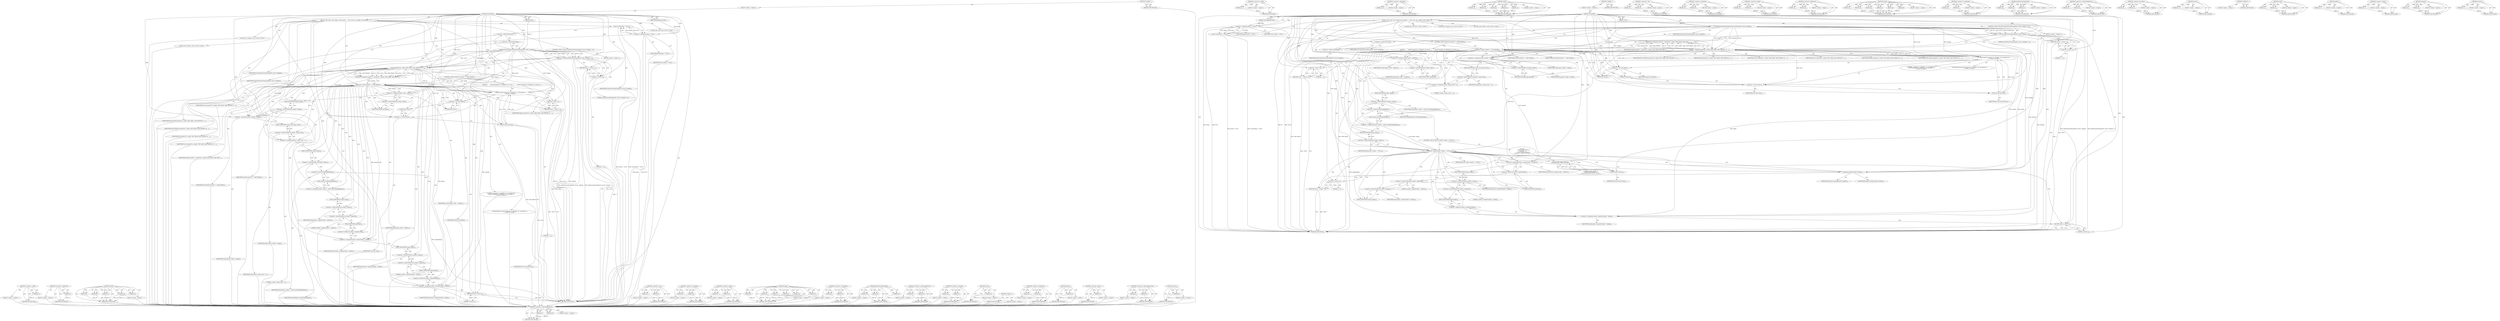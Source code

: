 digraph "strerror" {
vulnerable_204 [label=<(METHOD,&lt;operator&gt;.sizeOf)>];
vulnerable_205 [label=<(PARAM,p1)>];
vulnerable_206 [label=<(BLOCK,&lt;empty&gt;,&lt;empty&gt;)>];
vulnerable_207 [label=<(METHOD_RETURN,ANY)>];
vulnerable_151 [label=<(METHOD,&lt;operator&gt;.addressOf)>];
vulnerable_152 [label=<(PARAM,p1)>];
vulnerable_153 [label=<(BLOCK,&lt;empty&gt;,&lt;empty&gt;)>];
vulnerable_154 [label=<(METHOD_RETURN,ANY)>];
vulnerable_178 [label=<(METHOD,LOGW)>];
vulnerable_179 [label=<(PARAM,p1)>];
vulnerable_180 [label=<(PARAM,p2)>];
vulnerable_181 [label=<(PARAM,p3)>];
vulnerable_182 [label=<(PARAM,p4)>];
vulnerable_183 [label=<(PARAM,p5)>];
vulnerable_184 [label=<(BLOCK,&lt;empty&gt;,&lt;empty&gt;)>];
vulnerable_185 [label=<(METHOD_RETURN,ANY)>];
vulnerable_6 [label=<(METHOD,&lt;global&gt;)<SUB>1</SUB>>];
vulnerable_7 [label=<(BLOCK,&lt;empty&gt;,&lt;empty&gt;)<SUB>1</SUB>>];
vulnerable_8 [label=<(METHOD,sysMapFD)<SUB>1</SUB>>];
vulnerable_9 [label=<(PARAM,int fd)<SUB>1</SUB>>];
vulnerable_10 [label=<(PARAM,MemMapping* pMap)<SUB>1</SUB>>];
vulnerable_11 [label=<(BLOCK,{
 off_t start;
 size_t length;
 void* memPtr;
...,{
 off_t start;
 size_t length;
 void* memPtr;
...)<SUB>2</SUB>>];
vulnerable_12 [label="<(LOCAL,off_t start: off_t)<SUB>3</SUB>>"];
vulnerable_13 [label="<(LOCAL,size_t length: size_t)<SUB>4</SUB>>"];
vulnerable_14 [label="<(LOCAL,void* memPtr: void*)<SUB>5</SUB>>"];
vulnerable_15 [label=<(assert,assert(pMap != NULL))<SUB>7</SUB>>];
vulnerable_16 [label=<(&lt;operator&gt;.notEquals,pMap != NULL)<SUB>7</SUB>>];
vulnerable_17 [label=<(IDENTIFIER,pMap,pMap != NULL)<SUB>7</SUB>>];
vulnerable_18 [label=<(IDENTIFIER,NULL,pMap != NULL)<SUB>7</SUB>>];
vulnerable_19 [label=<(CONTROL_STRUCTURE,IF,if (getFileStartAndLength(fd, &amp;start, &amp;length) &lt; 0))<SUB>9</SUB>>];
vulnerable_20 [label=<(&lt;operator&gt;.lessThan,getFileStartAndLength(fd, &amp;start, &amp;length) &lt; 0)<SUB>9</SUB>>];
vulnerable_21 [label=<(getFileStartAndLength,getFileStartAndLength(fd, &amp;start, &amp;length))<SUB>9</SUB>>];
vulnerable_22 [label=<(IDENTIFIER,fd,getFileStartAndLength(fd, &amp;start, &amp;length))<SUB>9</SUB>>];
vulnerable_23 [label=<(&lt;operator&gt;.addressOf,&amp;start)<SUB>9</SUB>>];
vulnerable_24 [label=<(IDENTIFIER,start,getFileStartAndLength(fd, &amp;start, &amp;length))<SUB>9</SUB>>];
vulnerable_25 [label=<(&lt;operator&gt;.addressOf,&amp;length)<SUB>9</SUB>>];
vulnerable_26 [label=<(IDENTIFIER,length,getFileStartAndLength(fd, &amp;start, &amp;length))<SUB>9</SUB>>];
vulnerable_27 [label=<(LITERAL,0,getFileStartAndLength(fd, &amp;start, &amp;length) &lt; 0)<SUB>9</SUB>>];
vulnerable_28 [label=<(BLOCK,&lt;empty&gt;,&lt;empty&gt;)<SUB>10</SUB>>];
vulnerable_29 [label=<(RETURN,return -1;,return -1;)<SUB>10</SUB>>];
vulnerable_30 [label=<(&lt;operator&gt;.minus,-1)<SUB>10</SUB>>];
vulnerable_31 [label=<(LITERAL,1,-1)<SUB>10</SUB>>];
vulnerable_32 [label=<(&lt;operator&gt;.assignment,memPtr = mmap(NULL, length, PROT_READ, MAP_PRIV...)<SUB>12</SUB>>];
vulnerable_33 [label=<(IDENTIFIER,memPtr,memPtr = mmap(NULL, length, PROT_READ, MAP_PRIV...)<SUB>12</SUB>>];
vulnerable_34 [label=<(mmap,mmap(NULL, length, PROT_READ, MAP_PRIVATE, fd, ...)<SUB>12</SUB>>];
vulnerable_35 [label=<(IDENTIFIER,NULL,mmap(NULL, length, PROT_READ, MAP_PRIVATE, fd, ...)<SUB>12</SUB>>];
vulnerable_36 [label=<(IDENTIFIER,length,mmap(NULL, length, PROT_READ, MAP_PRIVATE, fd, ...)<SUB>12</SUB>>];
vulnerable_37 [label=<(IDENTIFIER,PROT_READ,mmap(NULL, length, PROT_READ, MAP_PRIVATE, fd, ...)<SUB>12</SUB>>];
vulnerable_38 [label=<(IDENTIFIER,MAP_PRIVATE,mmap(NULL, length, PROT_READ, MAP_PRIVATE, fd, ...)<SUB>12</SUB>>];
vulnerable_39 [label=<(IDENTIFIER,fd,mmap(NULL, length, PROT_READ, MAP_PRIVATE, fd, ...)<SUB>12</SUB>>];
vulnerable_40 [label=<(IDENTIFIER,start,mmap(NULL, length, PROT_READ, MAP_PRIVATE, fd, ...)<SUB>12</SUB>>];
vulnerable_41 [label=<(CONTROL_STRUCTURE,IF,if (memPtr == MAP_FAILED))<SUB>13</SUB>>];
vulnerable_42 [label=<(&lt;operator&gt;.equals,memPtr == MAP_FAILED)<SUB>13</SUB>>];
vulnerable_43 [label=<(IDENTIFIER,memPtr,memPtr == MAP_FAILED)<SUB>13</SUB>>];
vulnerable_44 [label=<(IDENTIFIER,MAP_FAILED,memPtr == MAP_FAILED)<SUB>13</SUB>>];
vulnerable_45 [label=<(BLOCK,{
        LOGW(&quot;mmap(%d, R, PRIVATE, %d, %d) fa...,{
        LOGW(&quot;mmap(%d, R, PRIVATE, %d, %d) fa...)<SUB>13</SUB>>];
vulnerable_46 [label="<(LOGW,LOGW(&quot;mmap(%d, R, PRIVATE, %d, %d) failed: %s\n...)<SUB>14</SUB>>"];
vulnerable_47 [label="<(LITERAL,&quot;mmap(%d, R, PRIVATE, %d, %d) failed: %s\n&quot;,LOGW(&quot;mmap(%d, R, PRIVATE, %d, %d) failed: %s\n...)<SUB>14</SUB>>"];
vulnerable_48 [label=<(&lt;operator&gt;.cast,(int) length)<SUB>14</SUB>>];
vulnerable_49 [label=<(UNKNOWN,int,int)<SUB>14</SUB>>];
vulnerable_50 [label=<(IDENTIFIER,length,(int) length)<SUB>14</SUB>>];
vulnerable_51 [label="<(IDENTIFIER,fd,LOGW(&quot;mmap(%d, R, PRIVATE, %d, %d) failed: %s\n...)<SUB>15</SUB>>"];
vulnerable_52 [label=<(&lt;operator&gt;.cast,(int) start)<SUB>15</SUB>>];
vulnerable_53 [label=<(UNKNOWN,int,int)<SUB>15</SUB>>];
vulnerable_54 [label=<(IDENTIFIER,start,(int) start)<SUB>15</SUB>>];
vulnerable_55 [label=<(strerror,strerror(errno))<SUB>15</SUB>>];
vulnerable_56 [label=<(IDENTIFIER,errno,strerror(errno))<SUB>15</SUB>>];
vulnerable_57 [label=<(RETURN,return -1;,return -1;)<SUB>16</SUB>>];
vulnerable_58 [label=<(&lt;operator&gt;.minus,-1)<SUB>16</SUB>>];
vulnerable_59 [label=<(LITERAL,1,-1)<SUB>16</SUB>>];
vulnerable_60 [label=<(&lt;operator&gt;.assignment,pMap-&gt;addr = memPtr)<SUB>19</SUB>>];
vulnerable_61 [label=<(&lt;operator&gt;.indirectFieldAccess,pMap-&gt;addr)<SUB>19</SUB>>];
vulnerable_62 [label=<(IDENTIFIER,pMap,pMap-&gt;addr = memPtr)<SUB>19</SUB>>];
vulnerable_63 [label=<(FIELD_IDENTIFIER,addr,addr)<SUB>19</SUB>>];
vulnerable_64 [label=<(IDENTIFIER,memPtr,pMap-&gt;addr = memPtr)<SUB>19</SUB>>];
vulnerable_65 [label=<(&lt;operator&gt;.assignment,pMap-&gt;length = length)<SUB>21</SUB>>];
vulnerable_66 [label=<(&lt;operator&gt;.indirectFieldAccess,pMap-&gt;length)<SUB>21</SUB>>];
vulnerable_67 [label=<(IDENTIFIER,pMap,pMap-&gt;length = length)<SUB>21</SUB>>];
vulnerable_68 [label=<(FIELD_IDENTIFIER,length,length)<SUB>21</SUB>>];
vulnerable_69 [label=<(IDENTIFIER,length,pMap-&gt;length = length)<SUB>21</SUB>>];
vulnerable_70 [label=<(&lt;operator&gt;.assignment,pMap-&gt;range_count = 1)<SUB>22</SUB>>];
vulnerable_71 [label=<(&lt;operator&gt;.indirectFieldAccess,pMap-&gt;range_count)<SUB>22</SUB>>];
vulnerable_72 [label=<(IDENTIFIER,pMap,pMap-&gt;range_count = 1)<SUB>22</SUB>>];
vulnerable_73 [label=<(FIELD_IDENTIFIER,range_count,range_count)<SUB>22</SUB>>];
vulnerable_74 [label=<(LITERAL,1,pMap-&gt;range_count = 1)<SUB>22</SUB>>];
vulnerable_75 [label=<(&lt;operator&gt;.assignment,pMap-&gt;ranges = malloc(sizeof(MappedRange)))<SUB>23</SUB>>];
vulnerable_76 [label=<(&lt;operator&gt;.indirectFieldAccess,pMap-&gt;ranges)<SUB>23</SUB>>];
vulnerable_77 [label=<(IDENTIFIER,pMap,pMap-&gt;ranges = malloc(sizeof(MappedRange)))<SUB>23</SUB>>];
vulnerable_78 [label=<(FIELD_IDENTIFIER,ranges,ranges)<SUB>23</SUB>>];
vulnerable_79 [label=<(malloc,malloc(sizeof(MappedRange)))<SUB>23</SUB>>];
vulnerable_80 [label=<(&lt;operator&gt;.sizeOf,sizeof(MappedRange))<SUB>23</SUB>>];
vulnerable_81 [label=<(IDENTIFIER,MappedRange,sizeof(MappedRange))<SUB>23</SUB>>];
vulnerable_82 [label=<(&lt;operator&gt;.assignment,pMap-&gt;ranges[0].addr = memPtr)<SUB>24</SUB>>];
vulnerable_83 [label=<(&lt;operator&gt;.fieldAccess,pMap-&gt;ranges[0].addr)<SUB>24</SUB>>];
vulnerable_84 [label=<(&lt;operator&gt;.indirectIndexAccess,pMap-&gt;ranges[0])<SUB>24</SUB>>];
vulnerable_85 [label=<(&lt;operator&gt;.indirectFieldAccess,pMap-&gt;ranges)<SUB>24</SUB>>];
vulnerable_86 [label=<(IDENTIFIER,pMap,pMap-&gt;ranges[0].addr = memPtr)<SUB>24</SUB>>];
vulnerable_87 [label=<(FIELD_IDENTIFIER,ranges,ranges)<SUB>24</SUB>>];
vulnerable_88 [label=<(LITERAL,0,pMap-&gt;ranges[0].addr = memPtr)<SUB>24</SUB>>];
vulnerable_89 [label=<(FIELD_IDENTIFIER,addr,addr)<SUB>24</SUB>>];
vulnerable_90 [label=<(IDENTIFIER,memPtr,pMap-&gt;ranges[0].addr = memPtr)<SUB>24</SUB>>];
vulnerable_91 [label=<(&lt;operator&gt;.assignment,pMap-&gt;ranges[0].length = length)<SUB>25</SUB>>];
vulnerable_92 [label=<(&lt;operator&gt;.fieldAccess,pMap-&gt;ranges[0].length)<SUB>25</SUB>>];
vulnerable_93 [label=<(&lt;operator&gt;.indirectIndexAccess,pMap-&gt;ranges[0])<SUB>25</SUB>>];
vulnerable_94 [label=<(&lt;operator&gt;.indirectFieldAccess,pMap-&gt;ranges)<SUB>25</SUB>>];
vulnerable_95 [label=<(IDENTIFIER,pMap,pMap-&gt;ranges[0].length = length)<SUB>25</SUB>>];
vulnerable_96 [label=<(FIELD_IDENTIFIER,ranges,ranges)<SUB>25</SUB>>];
vulnerable_97 [label=<(LITERAL,0,pMap-&gt;ranges[0].length = length)<SUB>25</SUB>>];
vulnerable_98 [label=<(FIELD_IDENTIFIER,length,length)<SUB>25</SUB>>];
vulnerable_99 [label=<(IDENTIFIER,length,pMap-&gt;ranges[0].length = length)<SUB>25</SUB>>];
vulnerable_100 [label=<(RETURN,return 0;,return 0;)<SUB>27</SUB>>];
vulnerable_101 [label=<(LITERAL,0,return 0;)<SUB>27</SUB>>];
vulnerable_102 [label=<(METHOD_RETURN,int)<SUB>1</SUB>>];
vulnerable_104 [label=<(METHOD_RETURN,ANY)<SUB>1</SUB>>];
vulnerable_186 [label=<(METHOD,&lt;operator&gt;.cast)>];
vulnerable_187 [label=<(PARAM,p1)>];
vulnerable_188 [label=<(PARAM,p2)>];
vulnerable_189 [label=<(BLOCK,&lt;empty&gt;,&lt;empty&gt;)>];
vulnerable_190 [label=<(METHOD_RETURN,ANY)>];
vulnerable_135 [label=<(METHOD,&lt;operator&gt;.notEquals)>];
vulnerable_136 [label=<(PARAM,p1)>];
vulnerable_137 [label=<(PARAM,p2)>];
vulnerable_138 [label=<(BLOCK,&lt;empty&gt;,&lt;empty&gt;)>];
vulnerable_139 [label=<(METHOD_RETURN,ANY)>];
vulnerable_173 [label=<(METHOD,&lt;operator&gt;.equals)>];
vulnerable_174 [label=<(PARAM,p1)>];
vulnerable_175 [label=<(PARAM,p2)>];
vulnerable_176 [label=<(BLOCK,&lt;empty&gt;,&lt;empty&gt;)>];
vulnerable_177 [label=<(METHOD_RETURN,ANY)>];
vulnerable_164 [label=<(METHOD,mmap)>];
vulnerable_165 [label=<(PARAM,p1)>];
vulnerable_166 [label=<(PARAM,p2)>];
vulnerable_167 [label=<(PARAM,p3)>];
vulnerable_168 [label=<(PARAM,p4)>];
vulnerable_169 [label=<(PARAM,p5)>];
vulnerable_170 [label=<(PARAM,p6)>];
vulnerable_171 [label=<(BLOCK,&lt;empty&gt;,&lt;empty&gt;)>];
vulnerable_172 [label=<(METHOD_RETURN,ANY)>];
vulnerable_159 [label=<(METHOD,&lt;operator&gt;.assignment)>];
vulnerable_160 [label=<(PARAM,p1)>];
vulnerable_161 [label=<(PARAM,p2)>];
vulnerable_162 [label=<(BLOCK,&lt;empty&gt;,&lt;empty&gt;)>];
vulnerable_163 [label=<(METHOD_RETURN,ANY)>];
vulnerable_145 [label=<(METHOD,getFileStartAndLength)>];
vulnerable_146 [label=<(PARAM,p1)>];
vulnerable_147 [label=<(PARAM,p2)>];
vulnerable_148 [label=<(PARAM,p3)>];
vulnerable_149 [label=<(BLOCK,&lt;empty&gt;,&lt;empty&gt;)>];
vulnerable_150 [label=<(METHOD_RETURN,ANY)>];
vulnerable_195 [label=<(METHOD,&lt;operator&gt;.indirectFieldAccess)>];
vulnerable_196 [label=<(PARAM,p1)>];
vulnerable_197 [label=<(PARAM,p2)>];
vulnerable_198 [label=<(BLOCK,&lt;empty&gt;,&lt;empty&gt;)>];
vulnerable_199 [label=<(METHOD_RETURN,ANY)>];
vulnerable_140 [label=<(METHOD,&lt;operator&gt;.lessThan)>];
vulnerable_141 [label=<(PARAM,p1)>];
vulnerable_142 [label=<(PARAM,p2)>];
vulnerable_143 [label=<(BLOCK,&lt;empty&gt;,&lt;empty&gt;)>];
vulnerable_144 [label=<(METHOD_RETURN,ANY)>];
vulnerable_131 [label=<(METHOD,assert)>];
vulnerable_132 [label=<(PARAM,p1)>];
vulnerable_133 [label=<(BLOCK,&lt;empty&gt;,&lt;empty&gt;)>];
vulnerable_134 [label=<(METHOD_RETURN,ANY)>];
vulnerable_125 [label=<(METHOD,&lt;global&gt;)<SUB>1</SUB>>];
vulnerable_126 [label=<(BLOCK,&lt;empty&gt;,&lt;empty&gt;)>];
vulnerable_127 [label=<(METHOD_RETURN,ANY)>];
vulnerable_208 [label=<(METHOD,&lt;operator&gt;.fieldAccess)>];
vulnerable_209 [label=<(PARAM,p1)>];
vulnerable_210 [label=<(PARAM,p2)>];
vulnerable_211 [label=<(BLOCK,&lt;empty&gt;,&lt;empty&gt;)>];
vulnerable_212 [label=<(METHOD_RETURN,ANY)>];
vulnerable_200 [label=<(METHOD,malloc)>];
vulnerable_201 [label=<(PARAM,p1)>];
vulnerable_202 [label=<(BLOCK,&lt;empty&gt;,&lt;empty&gt;)>];
vulnerable_203 [label=<(METHOD_RETURN,ANY)>];
vulnerable_155 [label=<(METHOD,&lt;operator&gt;.minus)>];
vulnerable_156 [label=<(PARAM,p1)>];
vulnerable_157 [label=<(BLOCK,&lt;empty&gt;,&lt;empty&gt;)>];
vulnerable_158 [label=<(METHOD_RETURN,ANY)>];
vulnerable_213 [label=<(METHOD,&lt;operator&gt;.indirectIndexAccess)>];
vulnerable_214 [label=<(PARAM,p1)>];
vulnerable_215 [label=<(PARAM,p2)>];
vulnerable_216 [label=<(BLOCK,&lt;empty&gt;,&lt;empty&gt;)>];
vulnerable_217 [label=<(METHOD_RETURN,ANY)>];
vulnerable_191 [label=<(METHOD,strerror)>];
vulnerable_192 [label=<(PARAM,p1)>];
vulnerable_193 [label=<(BLOCK,&lt;empty&gt;,&lt;empty&gt;)>];
vulnerable_194 [label=<(METHOD_RETURN,ANY)>];
fixed_242 [label=<(METHOD,&lt;operator&gt;.indirectIndexAccess)>];
fixed_243 [label=<(PARAM,p1)>];
fixed_244 [label=<(PARAM,p2)>];
fixed_245 [label=<(BLOCK,&lt;empty&gt;,&lt;empty&gt;)>];
fixed_246 [label=<(METHOD_RETURN,ANY)>];
fixed_223 [label=<(METHOD,&lt;operator&gt;.sizeOf)>];
fixed_224 [label=<(PARAM,p1)>];
fixed_225 [label=<(BLOCK,&lt;empty&gt;,&lt;empty&gt;)>];
fixed_226 [label=<(METHOD_RETURN,ANY)>];
fixed_170 [label=<(METHOD,&lt;operator&gt;.addressOf)>];
fixed_171 [label=<(PARAM,p1)>];
fixed_172 [label=<(BLOCK,&lt;empty&gt;,&lt;empty&gt;)>];
fixed_173 [label=<(METHOD_RETURN,ANY)>];
fixed_197 [label=<(METHOD,LOGW)>];
fixed_198 [label=<(PARAM,p1)>];
fixed_199 [label=<(PARAM,p2)>];
fixed_200 [label=<(PARAM,p3)>];
fixed_201 [label=<(PARAM,p4)>];
fixed_202 [label=<(PARAM,p5)>];
fixed_203 [label=<(BLOCK,&lt;empty&gt;,&lt;empty&gt;)>];
fixed_204 [label=<(METHOD_RETURN,ANY)>];
fixed_6 [label=<(METHOD,&lt;global&gt;)<SUB>1</SUB>>];
fixed_7 [label=<(BLOCK,&lt;empty&gt;,&lt;empty&gt;)<SUB>1</SUB>>];
fixed_8 [label=<(METHOD,sysMapFD)<SUB>1</SUB>>];
fixed_9 [label=<(PARAM,int fd)<SUB>1</SUB>>];
fixed_10 [label=<(PARAM,MemMapping* pMap)<SUB>1</SUB>>];
fixed_11 [label=<(BLOCK,{
 off_t start;
 size_t length;
 void* memPtr;
...,{
 off_t start;
 size_t length;
 void* memPtr;
...)<SUB>2</SUB>>];
fixed_12 [label="<(LOCAL,off_t start: off_t)<SUB>3</SUB>>"];
fixed_13 [label="<(LOCAL,size_t length: size_t)<SUB>4</SUB>>"];
fixed_14 [label="<(LOCAL,void* memPtr: void*)<SUB>5</SUB>>"];
fixed_15 [label=<(assert,assert(pMap != NULL))<SUB>7</SUB>>];
fixed_16 [label=<(&lt;operator&gt;.notEquals,pMap != NULL)<SUB>7</SUB>>];
fixed_17 [label=<(IDENTIFIER,pMap,pMap != NULL)<SUB>7</SUB>>];
fixed_18 [label=<(IDENTIFIER,NULL,pMap != NULL)<SUB>7</SUB>>];
fixed_19 [label=<(CONTROL_STRUCTURE,IF,if (getFileStartAndLength(fd, &amp;start, &amp;length) &lt; 0))<SUB>9</SUB>>];
fixed_20 [label=<(&lt;operator&gt;.lessThan,getFileStartAndLength(fd, &amp;start, &amp;length) &lt; 0)<SUB>9</SUB>>];
fixed_21 [label=<(getFileStartAndLength,getFileStartAndLength(fd, &amp;start, &amp;length))<SUB>9</SUB>>];
fixed_22 [label=<(IDENTIFIER,fd,getFileStartAndLength(fd, &amp;start, &amp;length))<SUB>9</SUB>>];
fixed_23 [label=<(&lt;operator&gt;.addressOf,&amp;start)<SUB>9</SUB>>];
fixed_24 [label=<(IDENTIFIER,start,getFileStartAndLength(fd, &amp;start, &amp;length))<SUB>9</SUB>>];
fixed_25 [label=<(&lt;operator&gt;.addressOf,&amp;length)<SUB>9</SUB>>];
fixed_26 [label=<(IDENTIFIER,length,getFileStartAndLength(fd, &amp;start, &amp;length))<SUB>9</SUB>>];
fixed_27 [label=<(LITERAL,0,getFileStartAndLength(fd, &amp;start, &amp;length) &lt; 0)<SUB>9</SUB>>];
fixed_28 [label=<(BLOCK,&lt;empty&gt;,&lt;empty&gt;)<SUB>10</SUB>>];
fixed_29 [label=<(RETURN,return -1;,return -1;)<SUB>10</SUB>>];
fixed_30 [label=<(&lt;operator&gt;.minus,-1)<SUB>10</SUB>>];
fixed_31 [label=<(LITERAL,1,-1)<SUB>10</SUB>>];
fixed_32 [label=<(&lt;operator&gt;.assignment,memPtr = mmap(NULL, length, PROT_READ, MAP_PRIV...)<SUB>12</SUB>>];
fixed_33 [label=<(IDENTIFIER,memPtr,memPtr = mmap(NULL, length, PROT_READ, MAP_PRIV...)<SUB>12</SUB>>];
fixed_34 [label=<(mmap,mmap(NULL, length, PROT_READ, MAP_PRIVATE, fd, ...)<SUB>12</SUB>>];
fixed_35 [label=<(IDENTIFIER,NULL,mmap(NULL, length, PROT_READ, MAP_PRIVATE, fd, ...)<SUB>12</SUB>>];
fixed_36 [label=<(IDENTIFIER,length,mmap(NULL, length, PROT_READ, MAP_PRIVATE, fd, ...)<SUB>12</SUB>>];
fixed_37 [label=<(IDENTIFIER,PROT_READ,mmap(NULL, length, PROT_READ, MAP_PRIVATE, fd, ...)<SUB>12</SUB>>];
fixed_38 [label=<(IDENTIFIER,MAP_PRIVATE,mmap(NULL, length, PROT_READ, MAP_PRIVATE, fd, ...)<SUB>12</SUB>>];
fixed_39 [label=<(IDENTIFIER,fd,mmap(NULL, length, PROT_READ, MAP_PRIVATE, fd, ...)<SUB>12</SUB>>];
fixed_40 [label=<(IDENTIFIER,start,mmap(NULL, length, PROT_READ, MAP_PRIVATE, fd, ...)<SUB>12</SUB>>];
fixed_41 [label=<(CONTROL_STRUCTURE,IF,if (memPtr == MAP_FAILED))<SUB>13</SUB>>];
fixed_42 [label=<(&lt;operator&gt;.equals,memPtr == MAP_FAILED)<SUB>13</SUB>>];
fixed_43 [label=<(IDENTIFIER,memPtr,memPtr == MAP_FAILED)<SUB>13</SUB>>];
fixed_44 [label=<(IDENTIFIER,MAP_FAILED,memPtr == MAP_FAILED)<SUB>13</SUB>>];
fixed_45 [label=<(BLOCK,{
        LOGW(&quot;mmap(%d, R, PRIVATE, %d, %d) fa...,{
        LOGW(&quot;mmap(%d, R, PRIVATE, %d, %d) fa...)<SUB>13</SUB>>];
fixed_46 [label="<(LOGW,LOGW(&quot;mmap(%d, R, PRIVATE, %d, %d) failed: %s\n...)<SUB>14</SUB>>"];
fixed_47 [label="<(LITERAL,&quot;mmap(%d, R, PRIVATE, %d, %d) failed: %s\n&quot;,LOGW(&quot;mmap(%d, R, PRIVATE, %d, %d) failed: %s\n...)<SUB>14</SUB>>"];
fixed_48 [label=<(&lt;operator&gt;.cast,(int) length)<SUB>14</SUB>>];
fixed_49 [label=<(UNKNOWN,int,int)<SUB>14</SUB>>];
fixed_50 [label=<(IDENTIFIER,length,(int) length)<SUB>14</SUB>>];
fixed_51 [label="<(IDENTIFIER,fd,LOGW(&quot;mmap(%d, R, PRIVATE, %d, %d) failed: %s\n...)<SUB>15</SUB>>"];
fixed_52 [label=<(&lt;operator&gt;.cast,(int) start)<SUB>15</SUB>>];
fixed_53 [label=<(UNKNOWN,int,int)<SUB>15</SUB>>];
fixed_54 [label=<(IDENTIFIER,start,(int) start)<SUB>15</SUB>>];
fixed_55 [label=<(strerror,strerror(errno))<SUB>15</SUB>>];
fixed_56 [label=<(IDENTIFIER,errno,strerror(errno))<SUB>15</SUB>>];
fixed_57 [label=<(RETURN,return -1;,return -1;)<SUB>16</SUB>>];
fixed_58 [label=<(&lt;operator&gt;.minus,-1)<SUB>16</SUB>>];
fixed_59 [label=<(LITERAL,1,-1)<SUB>16</SUB>>];
fixed_60 [label=<(&lt;operator&gt;.assignment,pMap-&gt;addr = memPtr)<SUB>19</SUB>>];
fixed_61 [label=<(&lt;operator&gt;.indirectFieldAccess,pMap-&gt;addr)<SUB>19</SUB>>];
fixed_62 [label=<(IDENTIFIER,pMap,pMap-&gt;addr = memPtr)<SUB>19</SUB>>];
fixed_63 [label=<(FIELD_IDENTIFIER,addr,addr)<SUB>19</SUB>>];
fixed_64 [label=<(IDENTIFIER,memPtr,pMap-&gt;addr = memPtr)<SUB>19</SUB>>];
fixed_65 [label=<(&lt;operator&gt;.assignment,pMap-&gt;length = length)<SUB>21</SUB>>];
fixed_66 [label=<(&lt;operator&gt;.indirectFieldAccess,pMap-&gt;length)<SUB>21</SUB>>];
fixed_67 [label=<(IDENTIFIER,pMap,pMap-&gt;length = length)<SUB>21</SUB>>];
fixed_68 [label=<(FIELD_IDENTIFIER,length,length)<SUB>21</SUB>>];
fixed_69 [label=<(IDENTIFIER,length,pMap-&gt;length = length)<SUB>21</SUB>>];
fixed_70 [label=<(&lt;operator&gt;.assignment,pMap-&gt;range_count = 1)<SUB>22</SUB>>];
fixed_71 [label=<(&lt;operator&gt;.indirectFieldAccess,pMap-&gt;range_count)<SUB>22</SUB>>];
fixed_72 [label=<(IDENTIFIER,pMap,pMap-&gt;range_count = 1)<SUB>22</SUB>>];
fixed_73 [label=<(FIELD_IDENTIFIER,range_count,range_count)<SUB>22</SUB>>];
fixed_74 [label=<(LITERAL,1,pMap-&gt;range_count = 1)<SUB>22</SUB>>];
fixed_75 [label=<(&lt;operator&gt;.assignment,pMap-&gt;ranges = malloc(sizeof(MappedRange)))<SUB>23</SUB>>];
fixed_76 [label=<(&lt;operator&gt;.indirectFieldAccess,pMap-&gt;ranges)<SUB>23</SUB>>];
fixed_77 [label=<(IDENTIFIER,pMap,pMap-&gt;ranges = malloc(sizeof(MappedRange)))<SUB>23</SUB>>];
fixed_78 [label=<(FIELD_IDENTIFIER,ranges,ranges)<SUB>23</SUB>>];
fixed_79 [label=<(malloc,malloc(sizeof(MappedRange)))<SUB>23</SUB>>];
fixed_80 [label=<(&lt;operator&gt;.sizeOf,sizeof(MappedRange))<SUB>23</SUB>>];
fixed_81 [label=<(IDENTIFIER,MappedRange,sizeof(MappedRange))<SUB>23</SUB>>];
fixed_82 [label=<(CONTROL_STRUCTURE,IF,if (pMap-&gt;ranges == NULL))<SUB>24</SUB>>];
fixed_83 [label=<(&lt;operator&gt;.equals,pMap-&gt;ranges == NULL)<SUB>24</SUB>>];
fixed_84 [label=<(&lt;operator&gt;.indirectFieldAccess,pMap-&gt;ranges)<SUB>24</SUB>>];
fixed_85 [label=<(IDENTIFIER,pMap,pMap-&gt;ranges == NULL)<SUB>24</SUB>>];
fixed_86 [label=<(FIELD_IDENTIFIER,ranges,ranges)<SUB>24</SUB>>];
fixed_87 [label=<(IDENTIFIER,NULL,pMap-&gt;ranges == NULL)<SUB>24</SUB>>];
fixed_88 [label="<(BLOCK,{
        LOGE(&quot;malloc failed: %s\n&quot;, strerror(...,{
        LOGE(&quot;malloc failed: %s\n&quot;, strerror(...)<SUB>24</SUB>>"];
fixed_89 [label="<(LOGE,LOGE(&quot;malloc failed: %s\n&quot;, strerror(errno)))<SUB>25</SUB>>"];
fixed_90 [label="<(LITERAL,&quot;malloc failed: %s\n&quot;,LOGE(&quot;malloc failed: %s\n&quot;, strerror(errno)))<SUB>25</SUB>>"];
fixed_91 [label=<(strerror,strerror(errno))<SUB>25</SUB>>];
fixed_92 [label=<(IDENTIFIER,errno,strerror(errno))<SUB>25</SUB>>];
fixed_93 [label=<(munmap,munmap(memPtr, length))<SUB>26</SUB>>];
fixed_94 [label=<(IDENTIFIER,memPtr,munmap(memPtr, length))<SUB>26</SUB>>];
fixed_95 [label=<(IDENTIFIER,length,munmap(memPtr, length))<SUB>26</SUB>>];
fixed_96 [label=<(RETURN,return -1;,return -1;)<SUB>27</SUB>>];
fixed_97 [label=<(&lt;operator&gt;.minus,-1)<SUB>27</SUB>>];
fixed_98 [label=<(LITERAL,1,-1)<SUB>27</SUB>>];
fixed_99 [label=<(&lt;operator&gt;.assignment,pMap-&gt;ranges[0].addr = memPtr)<SUB>29</SUB>>];
fixed_100 [label=<(&lt;operator&gt;.fieldAccess,pMap-&gt;ranges[0].addr)<SUB>29</SUB>>];
fixed_101 [label=<(&lt;operator&gt;.indirectIndexAccess,pMap-&gt;ranges[0])<SUB>29</SUB>>];
fixed_102 [label=<(&lt;operator&gt;.indirectFieldAccess,pMap-&gt;ranges)<SUB>29</SUB>>];
fixed_103 [label=<(IDENTIFIER,pMap,pMap-&gt;ranges[0].addr = memPtr)<SUB>29</SUB>>];
fixed_104 [label=<(FIELD_IDENTIFIER,ranges,ranges)<SUB>29</SUB>>];
fixed_105 [label=<(LITERAL,0,pMap-&gt;ranges[0].addr = memPtr)<SUB>29</SUB>>];
fixed_106 [label=<(FIELD_IDENTIFIER,addr,addr)<SUB>29</SUB>>];
fixed_107 [label=<(IDENTIFIER,memPtr,pMap-&gt;ranges[0].addr = memPtr)<SUB>29</SUB>>];
fixed_108 [label=<(&lt;operator&gt;.assignment,pMap-&gt;ranges[0].length = length)<SUB>30</SUB>>];
fixed_109 [label=<(&lt;operator&gt;.fieldAccess,pMap-&gt;ranges[0].length)<SUB>30</SUB>>];
fixed_110 [label=<(&lt;operator&gt;.indirectIndexAccess,pMap-&gt;ranges[0])<SUB>30</SUB>>];
fixed_111 [label=<(&lt;operator&gt;.indirectFieldAccess,pMap-&gt;ranges)<SUB>30</SUB>>];
fixed_112 [label=<(IDENTIFIER,pMap,pMap-&gt;ranges[0].length = length)<SUB>30</SUB>>];
fixed_113 [label=<(FIELD_IDENTIFIER,ranges,ranges)<SUB>30</SUB>>];
fixed_114 [label=<(LITERAL,0,pMap-&gt;ranges[0].length = length)<SUB>30</SUB>>];
fixed_115 [label=<(FIELD_IDENTIFIER,length,length)<SUB>30</SUB>>];
fixed_116 [label=<(IDENTIFIER,length,pMap-&gt;ranges[0].length = length)<SUB>30</SUB>>];
fixed_117 [label=<(RETURN,return 0;,return 0;)<SUB>32</SUB>>];
fixed_118 [label=<(LITERAL,0,return 0;)<SUB>32</SUB>>];
fixed_119 [label=<(METHOD_RETURN,int)<SUB>1</SUB>>];
fixed_121 [label=<(METHOD_RETURN,ANY)<SUB>1</SUB>>];
fixed_205 [label=<(METHOD,&lt;operator&gt;.cast)>];
fixed_206 [label=<(PARAM,p1)>];
fixed_207 [label=<(PARAM,p2)>];
fixed_208 [label=<(BLOCK,&lt;empty&gt;,&lt;empty&gt;)>];
fixed_209 [label=<(METHOD_RETURN,ANY)>];
fixed_154 [label=<(METHOD,&lt;operator&gt;.notEquals)>];
fixed_155 [label=<(PARAM,p1)>];
fixed_156 [label=<(PARAM,p2)>];
fixed_157 [label=<(BLOCK,&lt;empty&gt;,&lt;empty&gt;)>];
fixed_158 [label=<(METHOD_RETURN,ANY)>];
fixed_192 [label=<(METHOD,&lt;operator&gt;.equals)>];
fixed_193 [label=<(PARAM,p1)>];
fixed_194 [label=<(PARAM,p2)>];
fixed_195 [label=<(BLOCK,&lt;empty&gt;,&lt;empty&gt;)>];
fixed_196 [label=<(METHOD_RETURN,ANY)>];
fixed_237 [label=<(METHOD,&lt;operator&gt;.fieldAccess)>];
fixed_238 [label=<(PARAM,p1)>];
fixed_239 [label=<(PARAM,p2)>];
fixed_240 [label=<(BLOCK,&lt;empty&gt;,&lt;empty&gt;)>];
fixed_241 [label=<(METHOD_RETURN,ANY)>];
fixed_183 [label=<(METHOD,mmap)>];
fixed_184 [label=<(PARAM,p1)>];
fixed_185 [label=<(PARAM,p2)>];
fixed_186 [label=<(PARAM,p3)>];
fixed_187 [label=<(PARAM,p4)>];
fixed_188 [label=<(PARAM,p5)>];
fixed_189 [label=<(PARAM,p6)>];
fixed_190 [label=<(BLOCK,&lt;empty&gt;,&lt;empty&gt;)>];
fixed_191 [label=<(METHOD_RETURN,ANY)>];
fixed_178 [label=<(METHOD,&lt;operator&gt;.assignment)>];
fixed_179 [label=<(PARAM,p1)>];
fixed_180 [label=<(PARAM,p2)>];
fixed_181 [label=<(BLOCK,&lt;empty&gt;,&lt;empty&gt;)>];
fixed_182 [label=<(METHOD_RETURN,ANY)>];
fixed_164 [label=<(METHOD,getFileStartAndLength)>];
fixed_165 [label=<(PARAM,p1)>];
fixed_166 [label=<(PARAM,p2)>];
fixed_167 [label=<(PARAM,p3)>];
fixed_168 [label=<(BLOCK,&lt;empty&gt;,&lt;empty&gt;)>];
fixed_169 [label=<(METHOD_RETURN,ANY)>];
fixed_214 [label=<(METHOD,&lt;operator&gt;.indirectFieldAccess)>];
fixed_215 [label=<(PARAM,p1)>];
fixed_216 [label=<(PARAM,p2)>];
fixed_217 [label=<(BLOCK,&lt;empty&gt;,&lt;empty&gt;)>];
fixed_218 [label=<(METHOD_RETURN,ANY)>];
fixed_159 [label=<(METHOD,&lt;operator&gt;.lessThan)>];
fixed_160 [label=<(PARAM,p1)>];
fixed_161 [label=<(PARAM,p2)>];
fixed_162 [label=<(BLOCK,&lt;empty&gt;,&lt;empty&gt;)>];
fixed_163 [label=<(METHOD_RETURN,ANY)>];
fixed_150 [label=<(METHOD,assert)>];
fixed_151 [label=<(PARAM,p1)>];
fixed_152 [label=<(BLOCK,&lt;empty&gt;,&lt;empty&gt;)>];
fixed_153 [label=<(METHOD_RETURN,ANY)>];
fixed_144 [label=<(METHOD,&lt;global&gt;)<SUB>1</SUB>>];
fixed_145 [label=<(BLOCK,&lt;empty&gt;,&lt;empty&gt;)>];
fixed_146 [label=<(METHOD_RETURN,ANY)>];
fixed_227 [label=<(METHOD,LOGE)>];
fixed_228 [label=<(PARAM,p1)>];
fixed_229 [label=<(PARAM,p2)>];
fixed_230 [label=<(BLOCK,&lt;empty&gt;,&lt;empty&gt;)>];
fixed_231 [label=<(METHOD_RETURN,ANY)>];
fixed_219 [label=<(METHOD,malloc)>];
fixed_220 [label=<(PARAM,p1)>];
fixed_221 [label=<(BLOCK,&lt;empty&gt;,&lt;empty&gt;)>];
fixed_222 [label=<(METHOD_RETURN,ANY)>];
fixed_174 [label=<(METHOD,&lt;operator&gt;.minus)>];
fixed_175 [label=<(PARAM,p1)>];
fixed_176 [label=<(BLOCK,&lt;empty&gt;,&lt;empty&gt;)>];
fixed_177 [label=<(METHOD_RETURN,ANY)>];
fixed_232 [label=<(METHOD,munmap)>];
fixed_233 [label=<(PARAM,p1)>];
fixed_234 [label=<(PARAM,p2)>];
fixed_235 [label=<(BLOCK,&lt;empty&gt;,&lt;empty&gt;)>];
fixed_236 [label=<(METHOD_RETURN,ANY)>];
fixed_210 [label=<(METHOD,strerror)>];
fixed_211 [label=<(PARAM,p1)>];
fixed_212 [label=<(BLOCK,&lt;empty&gt;,&lt;empty&gt;)>];
fixed_213 [label=<(METHOD_RETURN,ANY)>];
vulnerable_204 -> vulnerable_205  [key=0, label="AST: "];
vulnerable_204 -> vulnerable_205  [key=1, label="DDG: "];
vulnerable_204 -> vulnerable_206  [key=0, label="AST: "];
vulnerable_204 -> vulnerable_207  [key=0, label="AST: "];
vulnerable_204 -> vulnerable_207  [key=1, label="CFG: "];
vulnerable_205 -> vulnerable_207  [key=0, label="DDG: p1"];
vulnerable_206 -> fixed_242  [key=0];
vulnerable_207 -> fixed_242  [key=0];
vulnerable_151 -> vulnerable_152  [key=0, label="AST: "];
vulnerable_151 -> vulnerable_152  [key=1, label="DDG: "];
vulnerable_151 -> vulnerable_153  [key=0, label="AST: "];
vulnerable_151 -> vulnerable_154  [key=0, label="AST: "];
vulnerable_151 -> vulnerable_154  [key=1, label="CFG: "];
vulnerable_152 -> vulnerable_154  [key=0, label="DDG: p1"];
vulnerable_153 -> fixed_242  [key=0];
vulnerable_154 -> fixed_242  [key=0];
vulnerable_178 -> vulnerable_179  [key=0, label="AST: "];
vulnerable_178 -> vulnerable_179  [key=1, label="DDG: "];
vulnerable_178 -> vulnerable_184  [key=0, label="AST: "];
vulnerable_178 -> vulnerable_180  [key=0, label="AST: "];
vulnerable_178 -> vulnerable_180  [key=1, label="DDG: "];
vulnerable_178 -> vulnerable_185  [key=0, label="AST: "];
vulnerable_178 -> vulnerable_185  [key=1, label="CFG: "];
vulnerable_178 -> vulnerable_181  [key=0, label="AST: "];
vulnerable_178 -> vulnerable_181  [key=1, label="DDG: "];
vulnerable_178 -> vulnerable_182  [key=0, label="AST: "];
vulnerable_178 -> vulnerable_182  [key=1, label="DDG: "];
vulnerable_178 -> vulnerable_183  [key=0, label="AST: "];
vulnerable_178 -> vulnerable_183  [key=1, label="DDG: "];
vulnerable_179 -> vulnerable_185  [key=0, label="DDG: p1"];
vulnerable_180 -> vulnerable_185  [key=0, label="DDG: p2"];
vulnerable_181 -> vulnerable_185  [key=0, label="DDG: p3"];
vulnerable_182 -> vulnerable_185  [key=0, label="DDG: p4"];
vulnerable_183 -> vulnerable_185  [key=0, label="DDG: p5"];
vulnerable_184 -> fixed_242  [key=0];
vulnerable_185 -> fixed_242  [key=0];
vulnerable_6 -> vulnerable_7  [key=0, label="AST: "];
vulnerable_6 -> vulnerable_104  [key=0, label="AST: "];
vulnerable_6 -> vulnerable_104  [key=1, label="CFG: "];
vulnerable_7 -> vulnerable_8  [key=0, label="AST: "];
vulnerable_8 -> vulnerable_9  [key=0, label="AST: "];
vulnerable_8 -> vulnerable_9  [key=1, label="DDG: "];
vulnerable_8 -> vulnerable_10  [key=0, label="AST: "];
vulnerable_8 -> vulnerable_10  [key=1, label="DDG: "];
vulnerable_8 -> vulnerable_11  [key=0, label="AST: "];
vulnerable_8 -> vulnerable_102  [key=0, label="AST: "];
vulnerable_8 -> vulnerable_16  [key=0, label="CFG: "];
vulnerable_8 -> vulnerable_16  [key=1, label="DDG: "];
vulnerable_8 -> vulnerable_60  [key=0, label="DDG: "];
vulnerable_8 -> vulnerable_65  [key=0, label="DDG: "];
vulnerable_8 -> vulnerable_70  [key=0, label="DDG: "];
vulnerable_8 -> vulnerable_82  [key=0, label="DDG: "];
vulnerable_8 -> vulnerable_91  [key=0, label="DDG: "];
vulnerable_8 -> vulnerable_100  [key=0, label="DDG: "];
vulnerable_8 -> vulnerable_101  [key=0, label="DDG: "];
vulnerable_8 -> vulnerable_20  [key=0, label="DDG: "];
vulnerable_8 -> vulnerable_34  [key=0, label="DDG: "];
vulnerable_8 -> vulnerable_42  [key=0, label="DDG: "];
vulnerable_8 -> vulnerable_21  [key=0, label="DDG: "];
vulnerable_8 -> vulnerable_46  [key=0, label="DDG: "];
vulnerable_8 -> vulnerable_30  [key=0, label="DDG: "];
vulnerable_8 -> vulnerable_48  [key=0, label="DDG: "];
vulnerable_8 -> vulnerable_52  [key=0, label="DDG: "];
vulnerable_8 -> vulnerable_55  [key=0, label="DDG: "];
vulnerable_8 -> vulnerable_58  [key=0, label="DDG: "];
vulnerable_9 -> vulnerable_21  [key=0, label="DDG: fd"];
vulnerable_10 -> vulnerable_16  [key=0, label="DDG: pMap"];
vulnerable_11 -> vulnerable_12  [key=0, label="AST: "];
vulnerable_11 -> vulnerable_13  [key=0, label="AST: "];
vulnerable_11 -> vulnerable_14  [key=0, label="AST: "];
vulnerable_11 -> vulnerable_15  [key=0, label="AST: "];
vulnerable_11 -> vulnerable_19  [key=0, label="AST: "];
vulnerable_11 -> vulnerable_32  [key=0, label="AST: "];
vulnerable_11 -> vulnerable_41  [key=0, label="AST: "];
vulnerable_11 -> vulnerable_60  [key=0, label="AST: "];
vulnerable_11 -> vulnerable_65  [key=0, label="AST: "];
vulnerable_11 -> vulnerable_70  [key=0, label="AST: "];
vulnerable_11 -> vulnerable_75  [key=0, label="AST: "];
vulnerable_11 -> vulnerable_82  [key=0, label="AST: "];
vulnerable_11 -> vulnerable_91  [key=0, label="AST: "];
vulnerable_11 -> vulnerable_100  [key=0, label="AST: "];
vulnerable_12 -> fixed_242  [key=0];
vulnerable_13 -> fixed_242  [key=0];
vulnerable_14 -> fixed_242  [key=0];
vulnerable_15 -> vulnerable_16  [key=0, label="AST: "];
vulnerable_15 -> vulnerable_23  [key=0, label="CFG: "];
vulnerable_15 -> vulnerable_102  [key=0, label="DDG: pMap != NULL"];
vulnerable_15 -> vulnerable_102  [key=1, label="DDG: assert(pMap != NULL)"];
vulnerable_16 -> vulnerable_17  [key=0, label="AST: "];
vulnerable_16 -> vulnerable_18  [key=0, label="AST: "];
vulnerable_16 -> vulnerable_15  [key=0, label="CFG: "];
vulnerable_16 -> vulnerable_15  [key=1, label="DDG: pMap"];
vulnerable_16 -> vulnerable_15  [key=2, label="DDG: NULL"];
vulnerable_16 -> vulnerable_102  [key=0, label="DDG: pMap"];
vulnerable_16 -> vulnerable_102  [key=1, label="DDG: NULL"];
vulnerable_16 -> vulnerable_34  [key=0, label="DDG: NULL"];
vulnerable_17 -> fixed_242  [key=0];
vulnerable_18 -> fixed_242  [key=0];
vulnerable_19 -> vulnerable_20  [key=0, label="AST: "];
vulnerable_19 -> vulnerable_28  [key=0, label="AST: "];
vulnerable_20 -> vulnerable_21  [key=0, label="AST: "];
vulnerable_20 -> vulnerable_27  [key=0, label="AST: "];
vulnerable_20 -> vulnerable_30  [key=0, label="CFG: "];
vulnerable_20 -> vulnerable_30  [key=1, label="CDG: "];
vulnerable_20 -> vulnerable_34  [key=0, label="CFG: "];
vulnerable_20 -> vulnerable_34  [key=1, label="CDG: "];
vulnerable_20 -> vulnerable_102  [key=0, label="DDG: getFileStartAndLength(fd, &amp;start, &amp;length)"];
vulnerable_20 -> vulnerable_102  [key=1, label="DDG: getFileStartAndLength(fd, &amp;start, &amp;length) &lt; 0"];
vulnerable_20 -> vulnerable_32  [key=0, label="CDG: "];
vulnerable_20 -> vulnerable_42  [key=0, label="CDG: "];
vulnerable_20 -> vulnerable_29  [key=0, label="CDG: "];
vulnerable_21 -> vulnerable_22  [key=0, label="AST: "];
vulnerable_21 -> vulnerable_23  [key=0, label="AST: "];
vulnerable_21 -> vulnerable_25  [key=0, label="AST: "];
vulnerable_21 -> vulnerable_20  [key=0, label="CFG: "];
vulnerable_21 -> vulnerable_20  [key=1, label="DDG: fd"];
vulnerable_21 -> vulnerable_20  [key=2, label="DDG: &amp;start"];
vulnerable_21 -> vulnerable_20  [key=3, label="DDG: &amp;length"];
vulnerable_21 -> vulnerable_102  [key=0, label="DDG: fd"];
vulnerable_21 -> vulnerable_102  [key=1, label="DDG: &amp;start"];
vulnerable_21 -> vulnerable_102  [key=2, label="DDG: &amp;length"];
vulnerable_21 -> vulnerable_65  [key=0, label="DDG: &amp;length"];
vulnerable_21 -> vulnerable_91  [key=0, label="DDG: &amp;length"];
vulnerable_21 -> vulnerable_34  [key=0, label="DDG: &amp;length"];
vulnerable_21 -> vulnerable_34  [key=1, label="DDG: fd"];
vulnerable_21 -> vulnerable_34  [key=2, label="DDG: &amp;start"];
vulnerable_21 -> vulnerable_46  [key=0, label="DDG: &amp;length"];
vulnerable_21 -> vulnerable_46  [key=1, label="DDG: &amp;start"];
vulnerable_21 -> vulnerable_48  [key=0, label="DDG: &amp;length"];
vulnerable_21 -> vulnerable_52  [key=0, label="DDG: &amp;start"];
vulnerable_22 -> fixed_242  [key=0];
vulnerable_23 -> vulnerable_24  [key=0, label="AST: "];
vulnerable_23 -> vulnerable_25  [key=0, label="CFG: "];
vulnerable_24 -> fixed_242  [key=0];
vulnerable_25 -> vulnerable_26  [key=0, label="AST: "];
vulnerable_25 -> vulnerable_21  [key=0, label="CFG: "];
vulnerable_26 -> fixed_242  [key=0];
vulnerable_27 -> fixed_242  [key=0];
vulnerable_28 -> vulnerable_29  [key=0, label="AST: "];
vulnerable_29 -> vulnerable_30  [key=0, label="AST: "];
vulnerable_29 -> vulnerable_102  [key=0, label="CFG: "];
vulnerable_29 -> vulnerable_102  [key=1, label="DDG: &lt;RET&gt;"];
vulnerable_30 -> vulnerable_31  [key=0, label="AST: "];
vulnerable_30 -> vulnerable_29  [key=0, label="CFG: "];
vulnerable_30 -> vulnerable_29  [key=1, label="DDG: -1"];
vulnerable_30 -> vulnerable_102  [key=0, label="DDG: -1"];
vulnerable_31 -> fixed_242  [key=0];
vulnerable_32 -> vulnerable_33  [key=0, label="AST: "];
vulnerable_32 -> vulnerable_34  [key=0, label="AST: "];
vulnerable_32 -> vulnerable_42  [key=0, label="CFG: "];
vulnerable_32 -> vulnerable_42  [key=1, label="DDG: memPtr"];
vulnerable_33 -> fixed_242  [key=0];
vulnerable_34 -> vulnerable_35  [key=0, label="AST: "];
vulnerable_34 -> vulnerable_36  [key=0, label="AST: "];
vulnerable_34 -> vulnerable_37  [key=0, label="AST: "];
vulnerable_34 -> vulnerable_38  [key=0, label="AST: "];
vulnerable_34 -> vulnerable_39  [key=0, label="AST: "];
vulnerable_34 -> vulnerable_40  [key=0, label="AST: "];
vulnerable_34 -> vulnerable_32  [key=0, label="CFG: "];
vulnerable_34 -> vulnerable_32  [key=1, label="DDG: MAP_PRIVATE"];
vulnerable_34 -> vulnerable_32  [key=2, label="DDG: fd"];
vulnerable_34 -> vulnerable_32  [key=3, label="DDG: start"];
vulnerable_34 -> vulnerable_32  [key=4, label="DDG: length"];
vulnerable_34 -> vulnerable_32  [key=5, label="DDG: PROT_READ"];
vulnerable_34 -> vulnerable_32  [key=6, label="DDG: NULL"];
vulnerable_34 -> vulnerable_102  [key=0, label="DDG: PROT_READ"];
vulnerable_34 -> vulnerable_65  [key=0, label="DDG: length"];
vulnerable_34 -> vulnerable_91  [key=0, label="DDG: length"];
vulnerable_34 -> vulnerable_46  [key=0, label="DDG: length"];
vulnerable_34 -> vulnerable_46  [key=1, label="DDG: fd"];
vulnerable_34 -> vulnerable_46  [key=2, label="DDG: start"];
vulnerable_34 -> vulnerable_48  [key=0, label="DDG: length"];
vulnerable_34 -> vulnerable_52  [key=0, label="DDG: start"];
vulnerable_35 -> fixed_242  [key=0];
vulnerable_36 -> fixed_242  [key=0];
vulnerable_37 -> fixed_242  [key=0];
vulnerable_38 -> fixed_242  [key=0];
vulnerable_39 -> fixed_242  [key=0];
vulnerable_40 -> fixed_242  [key=0];
vulnerable_41 -> vulnerable_42  [key=0, label="AST: "];
vulnerable_41 -> vulnerable_45  [key=0, label="AST: "];
vulnerable_42 -> vulnerable_43  [key=0, label="AST: "];
vulnerable_42 -> vulnerable_44  [key=0, label="AST: "];
vulnerable_42 -> vulnerable_49  [key=0, label="CFG: "];
vulnerable_42 -> vulnerable_49  [key=1, label="CDG: "];
vulnerable_42 -> vulnerable_63  [key=0, label="CFG: "];
vulnerable_42 -> vulnerable_63  [key=1, label="CDG: "];
vulnerable_42 -> vulnerable_102  [key=0, label="DDG: MAP_FAILED"];
vulnerable_42 -> vulnerable_60  [key=0, label="DDG: memPtr"];
vulnerable_42 -> vulnerable_60  [key=1, label="CDG: "];
vulnerable_42 -> vulnerable_82  [key=0, label="DDG: memPtr"];
vulnerable_42 -> vulnerable_82  [key=1, label="CDG: "];
vulnerable_42 -> vulnerable_94  [key=0, label="CDG: "];
vulnerable_42 -> vulnerable_48  [key=0, label="CDG: "];
vulnerable_42 -> vulnerable_68  [key=0, label="CDG: "];
vulnerable_42 -> vulnerable_73  [key=0, label="CDG: "];
vulnerable_42 -> vulnerable_96  [key=0, label="CDG: "];
vulnerable_42 -> vulnerable_57  [key=0, label="CDG: "];
vulnerable_42 -> vulnerable_89  [key=0, label="CDG: "];
vulnerable_42 -> vulnerable_66  [key=0, label="CDG: "];
vulnerable_42 -> vulnerable_98  [key=0, label="CDG: "];
vulnerable_42 -> vulnerable_75  [key=0, label="CDG: "];
vulnerable_42 -> vulnerable_52  [key=0, label="CDG: "];
vulnerable_42 -> vulnerable_46  [key=0, label="CDG: "];
vulnerable_42 -> vulnerable_84  [key=0, label="CDG: "];
vulnerable_42 -> vulnerable_85  [key=0, label="CDG: "];
vulnerable_42 -> vulnerable_92  [key=0, label="CDG: "];
vulnerable_42 -> vulnerable_76  [key=0, label="CDG: "];
vulnerable_42 -> vulnerable_65  [key=0, label="CDG: "];
vulnerable_42 -> vulnerable_87  [key=0, label="CDG: "];
vulnerable_42 -> vulnerable_91  [key=0, label="CDG: "];
vulnerable_42 -> vulnerable_93  [key=0, label="CDG: "];
vulnerable_42 -> vulnerable_79  [key=0, label="CDG: "];
vulnerable_42 -> vulnerable_80  [key=0, label="CDG: "];
vulnerable_42 -> vulnerable_58  [key=0, label="CDG: "];
vulnerable_42 -> vulnerable_61  [key=0, label="CDG: "];
vulnerable_42 -> vulnerable_83  [key=0, label="CDG: "];
vulnerable_42 -> vulnerable_71  [key=0, label="CDG: "];
vulnerable_42 -> vulnerable_100  [key=0, label="CDG: "];
vulnerable_42 -> vulnerable_53  [key=0, label="CDG: "];
vulnerable_42 -> vulnerable_70  [key=0, label="CDG: "];
vulnerable_42 -> vulnerable_55  [key=0, label="CDG: "];
vulnerable_42 -> vulnerable_78  [key=0, label="CDG: "];
vulnerable_43 -> fixed_242  [key=0];
vulnerable_44 -> fixed_242  [key=0];
vulnerable_45 -> vulnerable_46  [key=0, label="AST: "];
vulnerable_45 -> vulnerable_57  [key=0, label="AST: "];
vulnerable_46 -> vulnerable_47  [key=0, label="AST: "];
vulnerable_46 -> vulnerable_48  [key=0, label="AST: "];
vulnerable_46 -> vulnerable_51  [key=0, label="AST: "];
vulnerable_46 -> vulnerable_52  [key=0, label="AST: "];
vulnerable_46 -> vulnerable_55  [key=0, label="AST: "];
vulnerable_46 -> vulnerable_58  [key=0, label="CFG: "];
vulnerable_47 -> fixed_242  [key=0];
vulnerable_48 -> vulnerable_49  [key=0, label="AST: "];
vulnerable_48 -> vulnerable_50  [key=0, label="AST: "];
vulnerable_48 -> vulnerable_53  [key=0, label="CFG: "];
vulnerable_49 -> vulnerable_48  [key=0, label="CFG: "];
vulnerable_50 -> fixed_242  [key=0];
vulnerable_51 -> fixed_242  [key=0];
vulnerable_52 -> vulnerable_53  [key=0, label="AST: "];
vulnerable_52 -> vulnerable_54  [key=0, label="AST: "];
vulnerable_52 -> vulnerable_55  [key=0, label="CFG: "];
vulnerable_53 -> vulnerable_52  [key=0, label="CFG: "];
vulnerable_54 -> fixed_242  [key=0];
vulnerable_55 -> vulnerable_56  [key=0, label="AST: "];
vulnerable_55 -> vulnerable_46  [key=0, label="CFG: "];
vulnerable_55 -> vulnerable_46  [key=1, label="DDG: errno"];
vulnerable_55 -> vulnerable_102  [key=0, label="DDG: errno"];
vulnerable_56 -> fixed_242  [key=0];
vulnerable_57 -> vulnerable_58  [key=0, label="AST: "];
vulnerable_57 -> vulnerable_102  [key=0, label="CFG: "];
vulnerable_57 -> vulnerable_102  [key=1, label="DDG: &lt;RET&gt;"];
vulnerable_58 -> vulnerable_59  [key=0, label="AST: "];
vulnerable_58 -> vulnerable_57  [key=0, label="CFG: "];
vulnerable_58 -> vulnerable_57  [key=1, label="DDG: -1"];
vulnerable_59 -> fixed_242  [key=0];
vulnerable_60 -> vulnerable_61  [key=0, label="AST: "];
vulnerable_60 -> vulnerable_64  [key=0, label="AST: "];
vulnerable_60 -> vulnerable_68  [key=0, label="CFG: "];
vulnerable_61 -> vulnerable_62  [key=0, label="AST: "];
vulnerable_61 -> vulnerable_63  [key=0, label="AST: "];
vulnerable_61 -> vulnerable_60  [key=0, label="CFG: "];
vulnerable_62 -> fixed_242  [key=0];
vulnerable_63 -> vulnerable_61  [key=0, label="CFG: "];
vulnerable_64 -> fixed_242  [key=0];
vulnerable_65 -> vulnerable_66  [key=0, label="AST: "];
vulnerable_65 -> vulnerable_69  [key=0, label="AST: "];
vulnerable_65 -> vulnerable_73  [key=0, label="CFG: "];
vulnerable_66 -> vulnerable_67  [key=0, label="AST: "];
vulnerable_66 -> vulnerable_68  [key=0, label="AST: "];
vulnerable_66 -> vulnerable_65  [key=0, label="CFG: "];
vulnerable_67 -> fixed_242  [key=0];
vulnerable_68 -> vulnerable_66  [key=0, label="CFG: "];
vulnerable_69 -> fixed_242  [key=0];
vulnerable_70 -> vulnerable_71  [key=0, label="AST: "];
vulnerable_70 -> vulnerable_74  [key=0, label="AST: "];
vulnerable_70 -> vulnerable_78  [key=0, label="CFG: "];
vulnerable_71 -> vulnerable_72  [key=0, label="AST: "];
vulnerable_71 -> vulnerable_73  [key=0, label="AST: "];
vulnerable_71 -> vulnerable_70  [key=0, label="CFG: "];
vulnerable_72 -> fixed_242  [key=0];
vulnerable_73 -> vulnerable_71  [key=0, label="CFG: "];
vulnerable_74 -> fixed_242  [key=0];
vulnerable_75 -> vulnerable_76  [key=0, label="AST: "];
vulnerable_75 -> vulnerable_79  [key=0, label="AST: "];
vulnerable_75 -> vulnerable_87  [key=0, label="CFG: "];
vulnerable_76 -> vulnerable_77  [key=0, label="AST: "];
vulnerable_76 -> vulnerable_78  [key=0, label="AST: "];
vulnerable_76 -> vulnerable_80  [key=0, label="CFG: "];
vulnerable_77 -> fixed_242  [key=0];
vulnerable_78 -> vulnerable_76  [key=0, label="CFG: "];
vulnerable_79 -> vulnerable_80  [key=0, label="AST: "];
vulnerable_79 -> vulnerable_75  [key=0, label="CFG: "];
vulnerable_80 -> vulnerable_81  [key=0, label="AST: "];
vulnerable_80 -> vulnerable_79  [key=0, label="CFG: "];
vulnerable_80 -> vulnerable_102  [key=0, label="DDG: MappedRange"];
vulnerable_81 -> fixed_242  [key=0];
vulnerable_82 -> vulnerable_83  [key=0, label="AST: "];
vulnerable_82 -> vulnerable_90  [key=0, label="AST: "];
vulnerable_82 -> vulnerable_96  [key=0, label="CFG: "];
vulnerable_83 -> vulnerable_84  [key=0, label="AST: "];
vulnerable_83 -> vulnerable_89  [key=0, label="AST: "];
vulnerable_83 -> vulnerable_82  [key=0, label="CFG: "];
vulnerable_84 -> vulnerable_85  [key=0, label="AST: "];
vulnerable_84 -> vulnerable_88  [key=0, label="AST: "];
vulnerable_84 -> vulnerable_89  [key=0, label="CFG: "];
vulnerable_85 -> vulnerable_86  [key=0, label="AST: "];
vulnerable_85 -> vulnerable_87  [key=0, label="AST: "];
vulnerable_85 -> vulnerable_84  [key=0, label="CFG: "];
vulnerable_86 -> fixed_242  [key=0];
vulnerable_87 -> vulnerable_85  [key=0, label="CFG: "];
vulnerable_88 -> fixed_242  [key=0];
vulnerable_89 -> vulnerable_83  [key=0, label="CFG: "];
vulnerable_90 -> fixed_242  [key=0];
vulnerable_91 -> vulnerable_92  [key=0, label="AST: "];
vulnerable_91 -> vulnerable_99  [key=0, label="AST: "];
vulnerable_91 -> vulnerable_100  [key=0, label="CFG: "];
vulnerable_92 -> vulnerable_93  [key=0, label="AST: "];
vulnerable_92 -> vulnerable_98  [key=0, label="AST: "];
vulnerable_92 -> vulnerable_91  [key=0, label="CFG: "];
vulnerable_93 -> vulnerable_94  [key=0, label="AST: "];
vulnerable_93 -> vulnerable_97  [key=0, label="AST: "];
vulnerable_93 -> vulnerable_98  [key=0, label="CFG: "];
vulnerable_94 -> vulnerable_95  [key=0, label="AST: "];
vulnerable_94 -> vulnerable_96  [key=0, label="AST: "];
vulnerable_94 -> vulnerable_93  [key=0, label="CFG: "];
vulnerable_95 -> fixed_242  [key=0];
vulnerable_96 -> vulnerable_94  [key=0, label="CFG: "];
vulnerable_97 -> fixed_242  [key=0];
vulnerable_98 -> vulnerable_92  [key=0, label="CFG: "];
vulnerable_99 -> fixed_242  [key=0];
vulnerable_100 -> vulnerable_101  [key=0, label="AST: "];
vulnerable_100 -> vulnerable_102  [key=0, label="CFG: "];
vulnerable_100 -> vulnerable_102  [key=1, label="DDG: &lt;RET&gt;"];
vulnerable_101 -> vulnerable_100  [key=0, label="DDG: 0"];
vulnerable_102 -> fixed_242  [key=0];
vulnerable_104 -> fixed_242  [key=0];
vulnerable_186 -> vulnerable_187  [key=0, label="AST: "];
vulnerable_186 -> vulnerable_187  [key=1, label="DDG: "];
vulnerable_186 -> vulnerable_189  [key=0, label="AST: "];
vulnerable_186 -> vulnerable_188  [key=0, label="AST: "];
vulnerable_186 -> vulnerable_188  [key=1, label="DDG: "];
vulnerable_186 -> vulnerable_190  [key=0, label="AST: "];
vulnerable_186 -> vulnerable_190  [key=1, label="CFG: "];
vulnerable_187 -> vulnerable_190  [key=0, label="DDG: p1"];
vulnerable_188 -> vulnerable_190  [key=0, label="DDG: p2"];
vulnerable_189 -> fixed_242  [key=0];
vulnerable_190 -> fixed_242  [key=0];
vulnerable_135 -> vulnerable_136  [key=0, label="AST: "];
vulnerable_135 -> vulnerable_136  [key=1, label="DDG: "];
vulnerable_135 -> vulnerable_138  [key=0, label="AST: "];
vulnerable_135 -> vulnerable_137  [key=0, label="AST: "];
vulnerable_135 -> vulnerable_137  [key=1, label="DDG: "];
vulnerable_135 -> vulnerable_139  [key=0, label="AST: "];
vulnerable_135 -> vulnerable_139  [key=1, label="CFG: "];
vulnerable_136 -> vulnerable_139  [key=0, label="DDG: p1"];
vulnerable_137 -> vulnerable_139  [key=0, label="DDG: p2"];
vulnerable_138 -> fixed_242  [key=0];
vulnerable_139 -> fixed_242  [key=0];
vulnerable_173 -> vulnerable_174  [key=0, label="AST: "];
vulnerable_173 -> vulnerable_174  [key=1, label="DDG: "];
vulnerable_173 -> vulnerable_176  [key=0, label="AST: "];
vulnerable_173 -> vulnerable_175  [key=0, label="AST: "];
vulnerable_173 -> vulnerable_175  [key=1, label="DDG: "];
vulnerable_173 -> vulnerable_177  [key=0, label="AST: "];
vulnerable_173 -> vulnerable_177  [key=1, label="CFG: "];
vulnerable_174 -> vulnerable_177  [key=0, label="DDG: p1"];
vulnerable_175 -> vulnerable_177  [key=0, label="DDG: p2"];
vulnerable_176 -> fixed_242  [key=0];
vulnerable_177 -> fixed_242  [key=0];
vulnerable_164 -> vulnerable_165  [key=0, label="AST: "];
vulnerable_164 -> vulnerable_165  [key=1, label="DDG: "];
vulnerable_164 -> vulnerable_171  [key=0, label="AST: "];
vulnerable_164 -> vulnerable_166  [key=0, label="AST: "];
vulnerable_164 -> vulnerable_166  [key=1, label="DDG: "];
vulnerable_164 -> vulnerable_172  [key=0, label="AST: "];
vulnerable_164 -> vulnerable_172  [key=1, label="CFG: "];
vulnerable_164 -> vulnerable_167  [key=0, label="AST: "];
vulnerable_164 -> vulnerable_167  [key=1, label="DDG: "];
vulnerable_164 -> vulnerable_168  [key=0, label="AST: "];
vulnerable_164 -> vulnerable_168  [key=1, label="DDG: "];
vulnerable_164 -> vulnerable_169  [key=0, label="AST: "];
vulnerable_164 -> vulnerable_169  [key=1, label="DDG: "];
vulnerable_164 -> vulnerable_170  [key=0, label="AST: "];
vulnerable_164 -> vulnerable_170  [key=1, label="DDG: "];
vulnerable_165 -> vulnerable_172  [key=0, label="DDG: p1"];
vulnerable_166 -> vulnerable_172  [key=0, label="DDG: p2"];
vulnerable_167 -> vulnerable_172  [key=0, label="DDG: p3"];
vulnerable_168 -> vulnerable_172  [key=0, label="DDG: p4"];
vulnerable_169 -> vulnerable_172  [key=0, label="DDG: p5"];
vulnerable_170 -> vulnerable_172  [key=0, label="DDG: p6"];
vulnerable_171 -> fixed_242  [key=0];
vulnerable_172 -> fixed_242  [key=0];
vulnerable_159 -> vulnerable_160  [key=0, label="AST: "];
vulnerable_159 -> vulnerable_160  [key=1, label="DDG: "];
vulnerable_159 -> vulnerable_162  [key=0, label="AST: "];
vulnerable_159 -> vulnerable_161  [key=0, label="AST: "];
vulnerable_159 -> vulnerable_161  [key=1, label="DDG: "];
vulnerable_159 -> vulnerable_163  [key=0, label="AST: "];
vulnerable_159 -> vulnerable_163  [key=1, label="CFG: "];
vulnerable_160 -> vulnerable_163  [key=0, label="DDG: p1"];
vulnerable_161 -> vulnerable_163  [key=0, label="DDG: p2"];
vulnerable_162 -> fixed_242  [key=0];
vulnerable_163 -> fixed_242  [key=0];
vulnerable_145 -> vulnerable_146  [key=0, label="AST: "];
vulnerable_145 -> vulnerable_146  [key=1, label="DDG: "];
vulnerable_145 -> vulnerable_149  [key=0, label="AST: "];
vulnerable_145 -> vulnerable_147  [key=0, label="AST: "];
vulnerable_145 -> vulnerable_147  [key=1, label="DDG: "];
vulnerable_145 -> vulnerable_150  [key=0, label="AST: "];
vulnerable_145 -> vulnerable_150  [key=1, label="CFG: "];
vulnerable_145 -> vulnerable_148  [key=0, label="AST: "];
vulnerable_145 -> vulnerable_148  [key=1, label="DDG: "];
vulnerable_146 -> vulnerable_150  [key=0, label="DDG: p1"];
vulnerable_147 -> vulnerable_150  [key=0, label="DDG: p2"];
vulnerable_148 -> vulnerable_150  [key=0, label="DDG: p3"];
vulnerable_149 -> fixed_242  [key=0];
vulnerable_150 -> fixed_242  [key=0];
vulnerable_195 -> vulnerable_196  [key=0, label="AST: "];
vulnerable_195 -> vulnerable_196  [key=1, label="DDG: "];
vulnerable_195 -> vulnerable_198  [key=0, label="AST: "];
vulnerable_195 -> vulnerable_197  [key=0, label="AST: "];
vulnerable_195 -> vulnerable_197  [key=1, label="DDG: "];
vulnerable_195 -> vulnerable_199  [key=0, label="AST: "];
vulnerable_195 -> vulnerable_199  [key=1, label="CFG: "];
vulnerable_196 -> vulnerable_199  [key=0, label="DDG: p1"];
vulnerable_197 -> vulnerable_199  [key=0, label="DDG: p2"];
vulnerable_198 -> fixed_242  [key=0];
vulnerable_199 -> fixed_242  [key=0];
vulnerable_140 -> vulnerable_141  [key=0, label="AST: "];
vulnerable_140 -> vulnerable_141  [key=1, label="DDG: "];
vulnerable_140 -> vulnerable_143  [key=0, label="AST: "];
vulnerable_140 -> vulnerable_142  [key=0, label="AST: "];
vulnerable_140 -> vulnerable_142  [key=1, label="DDG: "];
vulnerable_140 -> vulnerable_144  [key=0, label="AST: "];
vulnerable_140 -> vulnerable_144  [key=1, label="CFG: "];
vulnerable_141 -> vulnerable_144  [key=0, label="DDG: p1"];
vulnerable_142 -> vulnerable_144  [key=0, label="DDG: p2"];
vulnerable_143 -> fixed_242  [key=0];
vulnerable_144 -> fixed_242  [key=0];
vulnerable_131 -> vulnerable_132  [key=0, label="AST: "];
vulnerable_131 -> vulnerable_132  [key=1, label="DDG: "];
vulnerable_131 -> vulnerable_133  [key=0, label="AST: "];
vulnerable_131 -> vulnerable_134  [key=0, label="AST: "];
vulnerable_131 -> vulnerable_134  [key=1, label="CFG: "];
vulnerable_132 -> vulnerable_134  [key=0, label="DDG: p1"];
vulnerable_133 -> fixed_242  [key=0];
vulnerable_134 -> fixed_242  [key=0];
vulnerable_125 -> vulnerable_126  [key=0, label="AST: "];
vulnerable_125 -> vulnerable_127  [key=0, label="AST: "];
vulnerable_125 -> vulnerable_127  [key=1, label="CFG: "];
vulnerable_126 -> fixed_242  [key=0];
vulnerable_127 -> fixed_242  [key=0];
vulnerable_208 -> vulnerable_209  [key=0, label="AST: "];
vulnerable_208 -> vulnerable_209  [key=1, label="DDG: "];
vulnerable_208 -> vulnerable_211  [key=0, label="AST: "];
vulnerable_208 -> vulnerable_210  [key=0, label="AST: "];
vulnerable_208 -> vulnerable_210  [key=1, label="DDG: "];
vulnerable_208 -> vulnerable_212  [key=0, label="AST: "];
vulnerable_208 -> vulnerable_212  [key=1, label="CFG: "];
vulnerable_209 -> vulnerable_212  [key=0, label="DDG: p1"];
vulnerable_210 -> vulnerable_212  [key=0, label="DDG: p2"];
vulnerable_211 -> fixed_242  [key=0];
vulnerable_212 -> fixed_242  [key=0];
vulnerable_200 -> vulnerable_201  [key=0, label="AST: "];
vulnerable_200 -> vulnerable_201  [key=1, label="DDG: "];
vulnerable_200 -> vulnerable_202  [key=0, label="AST: "];
vulnerable_200 -> vulnerable_203  [key=0, label="AST: "];
vulnerable_200 -> vulnerable_203  [key=1, label="CFG: "];
vulnerable_201 -> vulnerable_203  [key=0, label="DDG: p1"];
vulnerable_202 -> fixed_242  [key=0];
vulnerable_203 -> fixed_242  [key=0];
vulnerable_155 -> vulnerable_156  [key=0, label="AST: "];
vulnerable_155 -> vulnerable_156  [key=1, label="DDG: "];
vulnerable_155 -> vulnerable_157  [key=0, label="AST: "];
vulnerable_155 -> vulnerable_158  [key=0, label="AST: "];
vulnerable_155 -> vulnerable_158  [key=1, label="CFG: "];
vulnerable_156 -> vulnerable_158  [key=0, label="DDG: p1"];
vulnerable_157 -> fixed_242  [key=0];
vulnerable_158 -> fixed_242  [key=0];
vulnerable_213 -> vulnerable_214  [key=0, label="AST: "];
vulnerable_213 -> vulnerable_214  [key=1, label="DDG: "];
vulnerable_213 -> vulnerable_216  [key=0, label="AST: "];
vulnerable_213 -> vulnerable_215  [key=0, label="AST: "];
vulnerable_213 -> vulnerable_215  [key=1, label="DDG: "];
vulnerable_213 -> vulnerable_217  [key=0, label="AST: "];
vulnerable_213 -> vulnerable_217  [key=1, label="CFG: "];
vulnerable_214 -> vulnerable_217  [key=0, label="DDG: p1"];
vulnerable_215 -> vulnerable_217  [key=0, label="DDG: p2"];
vulnerable_216 -> fixed_242  [key=0];
vulnerable_217 -> fixed_242  [key=0];
vulnerable_191 -> vulnerable_192  [key=0, label="AST: "];
vulnerable_191 -> vulnerable_192  [key=1, label="DDG: "];
vulnerable_191 -> vulnerable_193  [key=0, label="AST: "];
vulnerable_191 -> vulnerable_194  [key=0, label="AST: "];
vulnerable_191 -> vulnerable_194  [key=1, label="CFG: "];
vulnerable_192 -> vulnerable_194  [key=0, label="DDG: p1"];
vulnerable_193 -> fixed_242  [key=0];
vulnerable_194 -> fixed_242  [key=0];
fixed_242 -> fixed_243  [key=0, label="AST: "];
fixed_242 -> fixed_243  [key=1, label="DDG: "];
fixed_242 -> fixed_245  [key=0, label="AST: "];
fixed_242 -> fixed_244  [key=0, label="AST: "];
fixed_242 -> fixed_244  [key=1, label="DDG: "];
fixed_242 -> fixed_246  [key=0, label="AST: "];
fixed_242 -> fixed_246  [key=1, label="CFG: "];
fixed_243 -> fixed_246  [key=0, label="DDG: p1"];
fixed_244 -> fixed_246  [key=0, label="DDG: p2"];
fixed_223 -> fixed_224  [key=0, label="AST: "];
fixed_223 -> fixed_224  [key=1, label="DDG: "];
fixed_223 -> fixed_225  [key=0, label="AST: "];
fixed_223 -> fixed_226  [key=0, label="AST: "];
fixed_223 -> fixed_226  [key=1, label="CFG: "];
fixed_224 -> fixed_226  [key=0, label="DDG: p1"];
fixed_170 -> fixed_171  [key=0, label="AST: "];
fixed_170 -> fixed_171  [key=1, label="DDG: "];
fixed_170 -> fixed_172  [key=0, label="AST: "];
fixed_170 -> fixed_173  [key=0, label="AST: "];
fixed_170 -> fixed_173  [key=1, label="CFG: "];
fixed_171 -> fixed_173  [key=0, label="DDG: p1"];
fixed_197 -> fixed_198  [key=0, label="AST: "];
fixed_197 -> fixed_198  [key=1, label="DDG: "];
fixed_197 -> fixed_203  [key=0, label="AST: "];
fixed_197 -> fixed_199  [key=0, label="AST: "];
fixed_197 -> fixed_199  [key=1, label="DDG: "];
fixed_197 -> fixed_204  [key=0, label="AST: "];
fixed_197 -> fixed_204  [key=1, label="CFG: "];
fixed_197 -> fixed_200  [key=0, label="AST: "];
fixed_197 -> fixed_200  [key=1, label="DDG: "];
fixed_197 -> fixed_201  [key=0, label="AST: "];
fixed_197 -> fixed_201  [key=1, label="DDG: "];
fixed_197 -> fixed_202  [key=0, label="AST: "];
fixed_197 -> fixed_202  [key=1, label="DDG: "];
fixed_198 -> fixed_204  [key=0, label="DDG: p1"];
fixed_199 -> fixed_204  [key=0, label="DDG: p2"];
fixed_200 -> fixed_204  [key=0, label="DDG: p3"];
fixed_201 -> fixed_204  [key=0, label="DDG: p4"];
fixed_202 -> fixed_204  [key=0, label="DDG: p5"];
fixed_6 -> fixed_7  [key=0, label="AST: "];
fixed_6 -> fixed_121  [key=0, label="AST: "];
fixed_6 -> fixed_121  [key=1, label="CFG: "];
fixed_7 -> fixed_8  [key=0, label="AST: "];
fixed_8 -> fixed_9  [key=0, label="AST: "];
fixed_8 -> fixed_9  [key=1, label="DDG: "];
fixed_8 -> fixed_10  [key=0, label="AST: "];
fixed_8 -> fixed_10  [key=1, label="DDG: "];
fixed_8 -> fixed_11  [key=0, label="AST: "];
fixed_8 -> fixed_119  [key=0, label="AST: "];
fixed_8 -> fixed_16  [key=0, label="CFG: "];
fixed_8 -> fixed_16  [key=1, label="DDG: "];
fixed_8 -> fixed_60  [key=0, label="DDG: "];
fixed_8 -> fixed_65  [key=0, label="DDG: "];
fixed_8 -> fixed_70  [key=0, label="DDG: "];
fixed_8 -> fixed_99  [key=0, label="DDG: "];
fixed_8 -> fixed_108  [key=0, label="DDG: "];
fixed_8 -> fixed_117  [key=0, label="DDG: "];
fixed_8 -> fixed_118  [key=0, label="DDG: "];
fixed_8 -> fixed_20  [key=0, label="DDG: "];
fixed_8 -> fixed_34  [key=0, label="DDG: "];
fixed_8 -> fixed_42  [key=0, label="DDG: "];
fixed_8 -> fixed_83  [key=0, label="DDG: "];
fixed_8 -> fixed_21  [key=0, label="DDG: "];
fixed_8 -> fixed_46  [key=0, label="DDG: "];
fixed_8 -> fixed_89  [key=0, label="DDG: "];
fixed_8 -> fixed_93  [key=0, label="DDG: "];
fixed_8 -> fixed_30  [key=0, label="DDG: "];
fixed_8 -> fixed_48  [key=0, label="DDG: "];
fixed_8 -> fixed_52  [key=0, label="DDG: "];
fixed_8 -> fixed_55  [key=0, label="DDG: "];
fixed_8 -> fixed_58  [key=0, label="DDG: "];
fixed_8 -> fixed_91  [key=0, label="DDG: "];
fixed_8 -> fixed_97  [key=0, label="DDG: "];
fixed_9 -> fixed_21  [key=0, label="DDG: fd"];
fixed_10 -> fixed_16  [key=0, label="DDG: pMap"];
fixed_11 -> fixed_12  [key=0, label="AST: "];
fixed_11 -> fixed_13  [key=0, label="AST: "];
fixed_11 -> fixed_14  [key=0, label="AST: "];
fixed_11 -> fixed_15  [key=0, label="AST: "];
fixed_11 -> fixed_19  [key=0, label="AST: "];
fixed_11 -> fixed_32  [key=0, label="AST: "];
fixed_11 -> fixed_41  [key=0, label="AST: "];
fixed_11 -> fixed_60  [key=0, label="AST: "];
fixed_11 -> fixed_65  [key=0, label="AST: "];
fixed_11 -> fixed_70  [key=0, label="AST: "];
fixed_11 -> fixed_75  [key=0, label="AST: "];
fixed_11 -> fixed_82  [key=0, label="AST: "];
fixed_11 -> fixed_99  [key=0, label="AST: "];
fixed_11 -> fixed_108  [key=0, label="AST: "];
fixed_11 -> fixed_117  [key=0, label="AST: "];
fixed_15 -> fixed_16  [key=0, label="AST: "];
fixed_15 -> fixed_23  [key=0, label="CFG: "];
fixed_15 -> fixed_119  [key=0, label="DDG: pMap != NULL"];
fixed_15 -> fixed_119  [key=1, label="DDG: assert(pMap != NULL)"];
fixed_16 -> fixed_17  [key=0, label="AST: "];
fixed_16 -> fixed_18  [key=0, label="AST: "];
fixed_16 -> fixed_15  [key=0, label="CFG: "];
fixed_16 -> fixed_15  [key=1, label="DDG: pMap"];
fixed_16 -> fixed_15  [key=2, label="DDG: NULL"];
fixed_16 -> fixed_119  [key=0, label="DDG: pMap"];
fixed_16 -> fixed_119  [key=1, label="DDG: NULL"];
fixed_16 -> fixed_34  [key=0, label="DDG: NULL"];
fixed_16 -> fixed_83  [key=0, label="DDG: pMap"];
fixed_19 -> fixed_20  [key=0, label="AST: "];
fixed_19 -> fixed_28  [key=0, label="AST: "];
fixed_20 -> fixed_21  [key=0, label="AST: "];
fixed_20 -> fixed_27  [key=0, label="AST: "];
fixed_20 -> fixed_30  [key=0, label="CFG: "];
fixed_20 -> fixed_30  [key=1, label="CDG: "];
fixed_20 -> fixed_34  [key=0, label="CFG: "];
fixed_20 -> fixed_34  [key=1, label="CDG: "];
fixed_20 -> fixed_119  [key=0, label="DDG: getFileStartAndLength(fd, &amp;start, &amp;length)"];
fixed_20 -> fixed_119  [key=1, label="DDG: getFileStartAndLength(fd, &amp;start, &amp;length) &lt; 0"];
fixed_20 -> fixed_32  [key=0, label="CDG: "];
fixed_20 -> fixed_42  [key=0, label="CDG: "];
fixed_20 -> fixed_29  [key=0, label="CDG: "];
fixed_21 -> fixed_22  [key=0, label="AST: "];
fixed_21 -> fixed_23  [key=0, label="AST: "];
fixed_21 -> fixed_25  [key=0, label="AST: "];
fixed_21 -> fixed_20  [key=0, label="CFG: "];
fixed_21 -> fixed_20  [key=1, label="DDG: fd"];
fixed_21 -> fixed_20  [key=2, label="DDG: &amp;start"];
fixed_21 -> fixed_20  [key=3, label="DDG: &amp;length"];
fixed_21 -> fixed_119  [key=0, label="DDG: fd"];
fixed_21 -> fixed_119  [key=1, label="DDG: &amp;start"];
fixed_21 -> fixed_119  [key=2, label="DDG: &amp;length"];
fixed_21 -> fixed_65  [key=0, label="DDG: &amp;length"];
fixed_21 -> fixed_108  [key=0, label="DDG: &amp;length"];
fixed_21 -> fixed_34  [key=0, label="DDG: &amp;length"];
fixed_21 -> fixed_34  [key=1, label="DDG: fd"];
fixed_21 -> fixed_34  [key=2, label="DDG: &amp;start"];
fixed_21 -> fixed_46  [key=0, label="DDG: &amp;length"];
fixed_21 -> fixed_46  [key=1, label="DDG: &amp;start"];
fixed_21 -> fixed_93  [key=0, label="DDG: &amp;length"];
fixed_21 -> fixed_48  [key=0, label="DDG: &amp;length"];
fixed_21 -> fixed_52  [key=0, label="DDG: &amp;start"];
fixed_23 -> fixed_24  [key=0, label="AST: "];
fixed_23 -> fixed_25  [key=0, label="CFG: "];
fixed_25 -> fixed_26  [key=0, label="AST: "];
fixed_25 -> fixed_21  [key=0, label="CFG: "];
fixed_28 -> fixed_29  [key=0, label="AST: "];
fixed_29 -> fixed_30  [key=0, label="AST: "];
fixed_29 -> fixed_119  [key=0, label="CFG: "];
fixed_29 -> fixed_119  [key=1, label="DDG: &lt;RET&gt;"];
fixed_30 -> fixed_31  [key=0, label="AST: "];
fixed_30 -> fixed_29  [key=0, label="CFG: "];
fixed_30 -> fixed_29  [key=1, label="DDG: -1"];
fixed_30 -> fixed_119  [key=0, label="DDG: -1"];
fixed_32 -> fixed_33  [key=0, label="AST: "];
fixed_32 -> fixed_34  [key=0, label="AST: "];
fixed_32 -> fixed_42  [key=0, label="CFG: "];
fixed_32 -> fixed_42  [key=1, label="DDG: memPtr"];
fixed_34 -> fixed_35  [key=0, label="AST: "];
fixed_34 -> fixed_36  [key=0, label="AST: "];
fixed_34 -> fixed_37  [key=0, label="AST: "];
fixed_34 -> fixed_38  [key=0, label="AST: "];
fixed_34 -> fixed_39  [key=0, label="AST: "];
fixed_34 -> fixed_40  [key=0, label="AST: "];
fixed_34 -> fixed_32  [key=0, label="CFG: "];
fixed_34 -> fixed_32  [key=1, label="DDG: MAP_PRIVATE"];
fixed_34 -> fixed_32  [key=2, label="DDG: fd"];
fixed_34 -> fixed_32  [key=3, label="DDG: start"];
fixed_34 -> fixed_32  [key=4, label="DDG: length"];
fixed_34 -> fixed_32  [key=5, label="DDG: PROT_READ"];
fixed_34 -> fixed_32  [key=6, label="DDG: NULL"];
fixed_34 -> fixed_119  [key=0, label="DDG: PROT_READ"];
fixed_34 -> fixed_65  [key=0, label="DDG: length"];
fixed_34 -> fixed_108  [key=0, label="DDG: length"];
fixed_34 -> fixed_83  [key=0, label="DDG: NULL"];
fixed_34 -> fixed_46  [key=0, label="DDG: length"];
fixed_34 -> fixed_46  [key=1, label="DDG: fd"];
fixed_34 -> fixed_46  [key=2, label="DDG: start"];
fixed_34 -> fixed_93  [key=0, label="DDG: length"];
fixed_34 -> fixed_48  [key=0, label="DDG: length"];
fixed_34 -> fixed_52  [key=0, label="DDG: start"];
fixed_41 -> fixed_42  [key=0, label="AST: "];
fixed_41 -> fixed_45  [key=0, label="AST: "];
fixed_42 -> fixed_43  [key=0, label="AST: "];
fixed_42 -> fixed_44  [key=0, label="AST: "];
fixed_42 -> fixed_49  [key=0, label="CFG: "];
fixed_42 -> fixed_49  [key=1, label="CDG: "];
fixed_42 -> fixed_63  [key=0, label="CFG: "];
fixed_42 -> fixed_63  [key=1, label="CDG: "];
fixed_42 -> fixed_119  [key=0, label="DDG: MAP_FAILED"];
fixed_42 -> fixed_60  [key=0, label="DDG: memPtr"];
fixed_42 -> fixed_60  [key=1, label="CDG: "];
fixed_42 -> fixed_99  [key=0, label="DDG: memPtr"];
fixed_42 -> fixed_93  [key=0, label="DDG: memPtr"];
fixed_42 -> fixed_48  [key=0, label="CDG: "];
fixed_42 -> fixed_68  [key=0, label="CDG: "];
fixed_42 -> fixed_73  [key=0, label="CDG: "];
fixed_42 -> fixed_57  [key=0, label="CDG: "];
fixed_42 -> fixed_66  [key=0, label="CDG: "];
fixed_42 -> fixed_75  [key=0, label="CDG: "];
fixed_42 -> fixed_52  [key=0, label="CDG: "];
fixed_42 -> fixed_46  [key=0, label="CDG: "];
fixed_42 -> fixed_84  [key=0, label="CDG: "];
fixed_42 -> fixed_76  [key=0, label="CDG: "];
fixed_42 -> fixed_65  [key=0, label="CDG: "];
fixed_42 -> fixed_79  [key=0, label="CDG: "];
fixed_42 -> fixed_80  [key=0, label="CDG: "];
fixed_42 -> fixed_58  [key=0, label="CDG: "];
fixed_42 -> fixed_61  [key=0, label="CDG: "];
fixed_42 -> fixed_83  [key=0, label="CDG: "];
fixed_42 -> fixed_71  [key=0, label="CDG: "];
fixed_42 -> fixed_53  [key=0, label="CDG: "];
fixed_42 -> fixed_70  [key=0, label="CDG: "];
fixed_42 -> fixed_55  [key=0, label="CDG: "];
fixed_42 -> fixed_78  [key=0, label="CDG: "];
fixed_42 -> fixed_86  [key=0, label="CDG: "];
fixed_45 -> fixed_46  [key=0, label="AST: "];
fixed_45 -> fixed_57  [key=0, label="AST: "];
fixed_46 -> fixed_47  [key=0, label="AST: "];
fixed_46 -> fixed_48  [key=0, label="AST: "];
fixed_46 -> fixed_51  [key=0, label="AST: "];
fixed_46 -> fixed_52  [key=0, label="AST: "];
fixed_46 -> fixed_55  [key=0, label="AST: "];
fixed_46 -> fixed_58  [key=0, label="CFG: "];
fixed_48 -> fixed_49  [key=0, label="AST: "];
fixed_48 -> fixed_50  [key=0, label="AST: "];
fixed_48 -> fixed_53  [key=0, label="CFG: "];
fixed_49 -> fixed_48  [key=0, label="CFG: "];
fixed_52 -> fixed_53  [key=0, label="AST: "];
fixed_52 -> fixed_54  [key=0, label="AST: "];
fixed_52 -> fixed_55  [key=0, label="CFG: "];
fixed_53 -> fixed_52  [key=0, label="CFG: "];
fixed_55 -> fixed_56  [key=0, label="AST: "];
fixed_55 -> fixed_46  [key=0, label="CFG: "];
fixed_55 -> fixed_46  [key=1, label="DDG: errno"];
fixed_57 -> fixed_58  [key=0, label="AST: "];
fixed_57 -> fixed_119  [key=0, label="CFG: "];
fixed_57 -> fixed_119  [key=1, label="DDG: &lt;RET&gt;"];
fixed_58 -> fixed_59  [key=0, label="AST: "];
fixed_58 -> fixed_57  [key=0, label="CFG: "];
fixed_58 -> fixed_57  [key=1, label="DDG: -1"];
fixed_60 -> fixed_61  [key=0, label="AST: "];
fixed_60 -> fixed_64  [key=0, label="AST: "];
fixed_60 -> fixed_68  [key=0, label="CFG: "];
fixed_61 -> fixed_62  [key=0, label="AST: "];
fixed_61 -> fixed_63  [key=0, label="AST: "];
fixed_61 -> fixed_60  [key=0, label="CFG: "];
fixed_63 -> fixed_61  [key=0, label="CFG: "];
fixed_65 -> fixed_66  [key=0, label="AST: "];
fixed_65 -> fixed_69  [key=0, label="AST: "];
fixed_65 -> fixed_73  [key=0, label="CFG: "];
fixed_66 -> fixed_67  [key=0, label="AST: "];
fixed_66 -> fixed_68  [key=0, label="AST: "];
fixed_66 -> fixed_65  [key=0, label="CFG: "];
fixed_68 -> fixed_66  [key=0, label="CFG: "];
fixed_70 -> fixed_71  [key=0, label="AST: "];
fixed_70 -> fixed_74  [key=0, label="AST: "];
fixed_70 -> fixed_78  [key=0, label="CFG: "];
fixed_71 -> fixed_72  [key=0, label="AST: "];
fixed_71 -> fixed_73  [key=0, label="AST: "];
fixed_71 -> fixed_70  [key=0, label="CFG: "];
fixed_73 -> fixed_71  [key=0, label="CFG: "];
fixed_75 -> fixed_76  [key=0, label="AST: "];
fixed_75 -> fixed_79  [key=0, label="AST: "];
fixed_75 -> fixed_86  [key=0, label="CFG: "];
fixed_75 -> fixed_83  [key=0, label="DDG: pMap-&gt;ranges"];
fixed_76 -> fixed_77  [key=0, label="AST: "];
fixed_76 -> fixed_78  [key=0, label="AST: "];
fixed_76 -> fixed_80  [key=0, label="CFG: "];
fixed_78 -> fixed_76  [key=0, label="CFG: "];
fixed_79 -> fixed_80  [key=0, label="AST: "];
fixed_79 -> fixed_75  [key=0, label="CFG: "];
fixed_80 -> fixed_81  [key=0, label="AST: "];
fixed_80 -> fixed_79  [key=0, label="CFG: "];
fixed_80 -> fixed_119  [key=0, label="DDG: MappedRange"];
fixed_82 -> fixed_83  [key=0, label="AST: "];
fixed_82 -> fixed_88  [key=0, label="AST: "];
fixed_83 -> fixed_84  [key=0, label="AST: "];
fixed_83 -> fixed_87  [key=0, label="AST: "];
fixed_83 -> fixed_91  [key=0, label="CFG: "];
fixed_83 -> fixed_91  [key=1, label="CDG: "];
fixed_83 -> fixed_104  [key=0, label="CFG: "];
fixed_83 -> fixed_104  [key=1, label="CDG: "];
fixed_83 -> fixed_115  [key=0, label="CDG: "];
fixed_83 -> fixed_96  [key=0, label="CDG: "];
fixed_83 -> fixed_89  [key=0, label="CDG: "];
fixed_83 -> fixed_113  [key=0, label="CDG: "];
fixed_83 -> fixed_99  [key=0, label="CDG: "];
fixed_83 -> fixed_102  [key=0, label="CDG: "];
fixed_83 -> fixed_106  [key=0, label="CDG: "];
fixed_83 -> fixed_97  [key=0, label="CDG: "];
fixed_83 -> fixed_93  [key=0, label="CDG: "];
fixed_83 -> fixed_101  [key=0, label="CDG: "];
fixed_83 -> fixed_100  [key=0, label="CDG: "];
fixed_83 -> fixed_110  [key=0, label="CDG: "];
fixed_83 -> fixed_117  [key=0, label="CDG: "];
fixed_83 -> fixed_108  [key=0, label="CDG: "];
fixed_83 -> fixed_111  [key=0, label="CDG: "];
fixed_83 -> fixed_109  [key=0, label="CDG: "];
fixed_84 -> fixed_85  [key=0, label="AST: "];
fixed_84 -> fixed_86  [key=0, label="AST: "];
fixed_84 -> fixed_83  [key=0, label="CFG: "];
fixed_86 -> fixed_84  [key=0, label="CFG: "];
fixed_88 -> fixed_89  [key=0, label="AST: "];
fixed_88 -> fixed_93  [key=0, label="AST: "];
fixed_88 -> fixed_96  [key=0, label="AST: "];
fixed_89 -> fixed_90  [key=0, label="AST: "];
fixed_89 -> fixed_91  [key=0, label="AST: "];
fixed_89 -> fixed_93  [key=0, label="CFG: "];
fixed_91 -> fixed_92  [key=0, label="AST: "];
fixed_91 -> fixed_89  [key=0, label="CFG: "];
fixed_91 -> fixed_89  [key=1, label="DDG: errno"];
fixed_93 -> fixed_94  [key=0, label="AST: "];
fixed_93 -> fixed_95  [key=0, label="AST: "];
fixed_93 -> fixed_97  [key=0, label="CFG: "];
fixed_96 -> fixed_97  [key=0, label="AST: "];
fixed_96 -> fixed_119  [key=0, label="CFG: "];
fixed_96 -> fixed_119  [key=1, label="DDG: &lt;RET&gt;"];
fixed_97 -> fixed_98  [key=0, label="AST: "];
fixed_97 -> fixed_96  [key=0, label="CFG: "];
fixed_97 -> fixed_96  [key=1, label="DDG: -1"];
fixed_99 -> fixed_100  [key=0, label="AST: "];
fixed_99 -> fixed_107  [key=0, label="AST: "];
fixed_99 -> fixed_113  [key=0, label="CFG: "];
fixed_100 -> fixed_101  [key=0, label="AST: "];
fixed_100 -> fixed_106  [key=0, label="AST: "];
fixed_100 -> fixed_99  [key=0, label="CFG: "];
fixed_101 -> fixed_102  [key=0, label="AST: "];
fixed_101 -> fixed_105  [key=0, label="AST: "];
fixed_101 -> fixed_106  [key=0, label="CFG: "];
fixed_102 -> fixed_103  [key=0, label="AST: "];
fixed_102 -> fixed_104  [key=0, label="AST: "];
fixed_102 -> fixed_101  [key=0, label="CFG: "];
fixed_104 -> fixed_102  [key=0, label="CFG: "];
fixed_106 -> fixed_100  [key=0, label="CFG: "];
fixed_108 -> fixed_109  [key=0, label="AST: "];
fixed_108 -> fixed_116  [key=0, label="AST: "];
fixed_108 -> fixed_117  [key=0, label="CFG: "];
fixed_109 -> fixed_110  [key=0, label="AST: "];
fixed_109 -> fixed_115  [key=0, label="AST: "];
fixed_109 -> fixed_108  [key=0, label="CFG: "];
fixed_110 -> fixed_111  [key=0, label="AST: "];
fixed_110 -> fixed_114  [key=0, label="AST: "];
fixed_110 -> fixed_115  [key=0, label="CFG: "];
fixed_111 -> fixed_112  [key=0, label="AST: "];
fixed_111 -> fixed_113  [key=0, label="AST: "];
fixed_111 -> fixed_110  [key=0, label="CFG: "];
fixed_113 -> fixed_111  [key=0, label="CFG: "];
fixed_115 -> fixed_109  [key=0, label="CFG: "];
fixed_117 -> fixed_118  [key=0, label="AST: "];
fixed_117 -> fixed_119  [key=0, label="CFG: "];
fixed_117 -> fixed_119  [key=1, label="DDG: &lt;RET&gt;"];
fixed_118 -> fixed_117  [key=0, label="DDG: 0"];
fixed_205 -> fixed_206  [key=0, label="AST: "];
fixed_205 -> fixed_206  [key=1, label="DDG: "];
fixed_205 -> fixed_208  [key=0, label="AST: "];
fixed_205 -> fixed_207  [key=0, label="AST: "];
fixed_205 -> fixed_207  [key=1, label="DDG: "];
fixed_205 -> fixed_209  [key=0, label="AST: "];
fixed_205 -> fixed_209  [key=1, label="CFG: "];
fixed_206 -> fixed_209  [key=0, label="DDG: p1"];
fixed_207 -> fixed_209  [key=0, label="DDG: p2"];
fixed_154 -> fixed_155  [key=0, label="AST: "];
fixed_154 -> fixed_155  [key=1, label="DDG: "];
fixed_154 -> fixed_157  [key=0, label="AST: "];
fixed_154 -> fixed_156  [key=0, label="AST: "];
fixed_154 -> fixed_156  [key=1, label="DDG: "];
fixed_154 -> fixed_158  [key=0, label="AST: "];
fixed_154 -> fixed_158  [key=1, label="CFG: "];
fixed_155 -> fixed_158  [key=0, label="DDG: p1"];
fixed_156 -> fixed_158  [key=0, label="DDG: p2"];
fixed_192 -> fixed_193  [key=0, label="AST: "];
fixed_192 -> fixed_193  [key=1, label="DDG: "];
fixed_192 -> fixed_195  [key=0, label="AST: "];
fixed_192 -> fixed_194  [key=0, label="AST: "];
fixed_192 -> fixed_194  [key=1, label="DDG: "];
fixed_192 -> fixed_196  [key=0, label="AST: "];
fixed_192 -> fixed_196  [key=1, label="CFG: "];
fixed_193 -> fixed_196  [key=0, label="DDG: p1"];
fixed_194 -> fixed_196  [key=0, label="DDG: p2"];
fixed_237 -> fixed_238  [key=0, label="AST: "];
fixed_237 -> fixed_238  [key=1, label="DDG: "];
fixed_237 -> fixed_240  [key=0, label="AST: "];
fixed_237 -> fixed_239  [key=0, label="AST: "];
fixed_237 -> fixed_239  [key=1, label="DDG: "];
fixed_237 -> fixed_241  [key=0, label="AST: "];
fixed_237 -> fixed_241  [key=1, label="CFG: "];
fixed_238 -> fixed_241  [key=0, label="DDG: p1"];
fixed_239 -> fixed_241  [key=0, label="DDG: p2"];
fixed_183 -> fixed_184  [key=0, label="AST: "];
fixed_183 -> fixed_184  [key=1, label="DDG: "];
fixed_183 -> fixed_190  [key=0, label="AST: "];
fixed_183 -> fixed_185  [key=0, label="AST: "];
fixed_183 -> fixed_185  [key=1, label="DDG: "];
fixed_183 -> fixed_191  [key=0, label="AST: "];
fixed_183 -> fixed_191  [key=1, label="CFG: "];
fixed_183 -> fixed_186  [key=0, label="AST: "];
fixed_183 -> fixed_186  [key=1, label="DDG: "];
fixed_183 -> fixed_187  [key=0, label="AST: "];
fixed_183 -> fixed_187  [key=1, label="DDG: "];
fixed_183 -> fixed_188  [key=0, label="AST: "];
fixed_183 -> fixed_188  [key=1, label="DDG: "];
fixed_183 -> fixed_189  [key=0, label="AST: "];
fixed_183 -> fixed_189  [key=1, label="DDG: "];
fixed_184 -> fixed_191  [key=0, label="DDG: p1"];
fixed_185 -> fixed_191  [key=0, label="DDG: p2"];
fixed_186 -> fixed_191  [key=0, label="DDG: p3"];
fixed_187 -> fixed_191  [key=0, label="DDG: p4"];
fixed_188 -> fixed_191  [key=0, label="DDG: p5"];
fixed_189 -> fixed_191  [key=0, label="DDG: p6"];
fixed_178 -> fixed_179  [key=0, label="AST: "];
fixed_178 -> fixed_179  [key=1, label="DDG: "];
fixed_178 -> fixed_181  [key=0, label="AST: "];
fixed_178 -> fixed_180  [key=0, label="AST: "];
fixed_178 -> fixed_180  [key=1, label="DDG: "];
fixed_178 -> fixed_182  [key=0, label="AST: "];
fixed_178 -> fixed_182  [key=1, label="CFG: "];
fixed_179 -> fixed_182  [key=0, label="DDG: p1"];
fixed_180 -> fixed_182  [key=0, label="DDG: p2"];
fixed_164 -> fixed_165  [key=0, label="AST: "];
fixed_164 -> fixed_165  [key=1, label="DDG: "];
fixed_164 -> fixed_168  [key=0, label="AST: "];
fixed_164 -> fixed_166  [key=0, label="AST: "];
fixed_164 -> fixed_166  [key=1, label="DDG: "];
fixed_164 -> fixed_169  [key=0, label="AST: "];
fixed_164 -> fixed_169  [key=1, label="CFG: "];
fixed_164 -> fixed_167  [key=0, label="AST: "];
fixed_164 -> fixed_167  [key=1, label="DDG: "];
fixed_165 -> fixed_169  [key=0, label="DDG: p1"];
fixed_166 -> fixed_169  [key=0, label="DDG: p2"];
fixed_167 -> fixed_169  [key=0, label="DDG: p3"];
fixed_214 -> fixed_215  [key=0, label="AST: "];
fixed_214 -> fixed_215  [key=1, label="DDG: "];
fixed_214 -> fixed_217  [key=0, label="AST: "];
fixed_214 -> fixed_216  [key=0, label="AST: "];
fixed_214 -> fixed_216  [key=1, label="DDG: "];
fixed_214 -> fixed_218  [key=0, label="AST: "];
fixed_214 -> fixed_218  [key=1, label="CFG: "];
fixed_215 -> fixed_218  [key=0, label="DDG: p1"];
fixed_216 -> fixed_218  [key=0, label="DDG: p2"];
fixed_159 -> fixed_160  [key=0, label="AST: "];
fixed_159 -> fixed_160  [key=1, label="DDG: "];
fixed_159 -> fixed_162  [key=0, label="AST: "];
fixed_159 -> fixed_161  [key=0, label="AST: "];
fixed_159 -> fixed_161  [key=1, label="DDG: "];
fixed_159 -> fixed_163  [key=0, label="AST: "];
fixed_159 -> fixed_163  [key=1, label="CFG: "];
fixed_160 -> fixed_163  [key=0, label="DDG: p1"];
fixed_161 -> fixed_163  [key=0, label="DDG: p2"];
fixed_150 -> fixed_151  [key=0, label="AST: "];
fixed_150 -> fixed_151  [key=1, label="DDG: "];
fixed_150 -> fixed_152  [key=0, label="AST: "];
fixed_150 -> fixed_153  [key=0, label="AST: "];
fixed_150 -> fixed_153  [key=1, label="CFG: "];
fixed_151 -> fixed_153  [key=0, label="DDG: p1"];
fixed_144 -> fixed_145  [key=0, label="AST: "];
fixed_144 -> fixed_146  [key=0, label="AST: "];
fixed_144 -> fixed_146  [key=1, label="CFG: "];
fixed_227 -> fixed_228  [key=0, label="AST: "];
fixed_227 -> fixed_228  [key=1, label="DDG: "];
fixed_227 -> fixed_230  [key=0, label="AST: "];
fixed_227 -> fixed_229  [key=0, label="AST: "];
fixed_227 -> fixed_229  [key=1, label="DDG: "];
fixed_227 -> fixed_231  [key=0, label="AST: "];
fixed_227 -> fixed_231  [key=1, label="CFG: "];
fixed_228 -> fixed_231  [key=0, label="DDG: p1"];
fixed_229 -> fixed_231  [key=0, label="DDG: p2"];
fixed_219 -> fixed_220  [key=0, label="AST: "];
fixed_219 -> fixed_220  [key=1, label="DDG: "];
fixed_219 -> fixed_221  [key=0, label="AST: "];
fixed_219 -> fixed_222  [key=0, label="AST: "];
fixed_219 -> fixed_222  [key=1, label="CFG: "];
fixed_220 -> fixed_222  [key=0, label="DDG: p1"];
fixed_174 -> fixed_175  [key=0, label="AST: "];
fixed_174 -> fixed_175  [key=1, label="DDG: "];
fixed_174 -> fixed_176  [key=0, label="AST: "];
fixed_174 -> fixed_177  [key=0, label="AST: "];
fixed_174 -> fixed_177  [key=1, label="CFG: "];
fixed_175 -> fixed_177  [key=0, label="DDG: p1"];
fixed_232 -> fixed_233  [key=0, label="AST: "];
fixed_232 -> fixed_233  [key=1, label="DDG: "];
fixed_232 -> fixed_235  [key=0, label="AST: "];
fixed_232 -> fixed_234  [key=0, label="AST: "];
fixed_232 -> fixed_234  [key=1, label="DDG: "];
fixed_232 -> fixed_236  [key=0, label="AST: "];
fixed_232 -> fixed_236  [key=1, label="CFG: "];
fixed_233 -> fixed_236  [key=0, label="DDG: p1"];
fixed_234 -> fixed_236  [key=0, label="DDG: p2"];
fixed_210 -> fixed_211  [key=0, label="AST: "];
fixed_210 -> fixed_211  [key=1, label="DDG: "];
fixed_210 -> fixed_212  [key=0, label="AST: "];
fixed_210 -> fixed_213  [key=0, label="AST: "];
fixed_210 -> fixed_213  [key=1, label="CFG: "];
fixed_211 -> fixed_213  [key=0, label="DDG: p1"];
}
